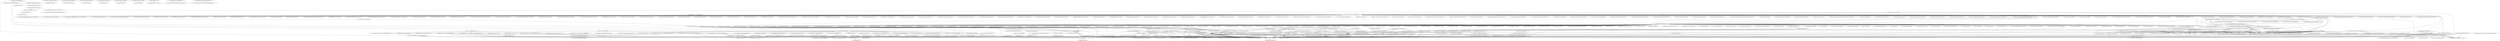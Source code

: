 digraph "new-call-graph" {
    "<testClass9: void testMethodForTestClass9()>"
    "<test.setUpChannge: void <init>()>"
    "<testClass9: void testMethodForTestClass9()>"->"<test.setUpChannge: void <init>()>";
    "<test.setUpChannge: void toAddForChangeInSetUpEqual()>"
    "<testClass9: void testMethodForTestClass9()>"->"<test.setUpChannge: void toAddForChangeInSetUpEqual()>";
    "<test.setUpChannge: void setUp()>"
    "<testClass9: void testMethodForTestClass9()>"->"<test.setUpChannge: void setUp()>";
    "<test.setUpChannge: void toAddForChangeInSetUpDifferent()>"
    "<testClass9: void testMethodForTestClass9()>"->"<test.setUpChannge: void toAddForChangeInSetUpDifferent()>";
    "<junit.framework.TestCase: void fail(java.lang.String)>"
    "<test.setUpChannge: void toAddForChangeInSetUpEqual()>"->"<junit.framework.TestCase: void fail(java.lang.String)>";
    "<java.util.ArrayList: void <clinit>()>"
    "<test.setUpChannge: void setUp()>"->"<java.util.ArrayList: void <clinit>()>";
    "<java.lang.Object: void <clinit>()>"
    "<test.setUpChannge: void setUp()>"->"<java.lang.Object: void <clinit>()>";
    "<org.junit.Assert: void assertTrue(boolean)>"
    "<test.setUpChannge: void toAddForChangeInSetUpDifferent()>"->"<org.junit.Assert: void assertTrue(boolean)>";
    "<junit.framework.Assert: void fail(java.lang.String)>"
    "<junit.framework.TestCase: void fail(java.lang.String)>"->"<junit.framework.Assert: void fail(java.lang.String)>";
    "<java.lang.Object: void <clinit>()>"->"<java.lang.Object: void <clinit>()>";
    "<java.lang.Object: void registerNatives()>"
    "<java.lang.Object: void <clinit>()>"->"<java.lang.Object: void registerNatives()>";
    "<testClass3: void testMethodForTestClass3()>"
    "<test.HierarchyTest: void <init>()>"
    "<testClass3: void testMethodForTestClass3()>"->"<test.HierarchyTest: void <init>()>";
    "<test.HierarchyTest: void testHierarchy()>"
    "<testClass3: void testMethodForTestClass3()>"->"<test.HierarchyTest: void testHierarchy()>";
    "<testClass8: void testMethodForTestClass8()>"
    "<test.ExtendedAbstractClass2: void <init>()>"
    "<testClass8: void testMethodForTestClass8()>"->"<test.ExtendedAbstractClass2: void <init>()>";
    "<test.ExtendedAbstractClass2: void abstractMethod()>"
    "<testClass8: void testMethodForTestClass8()>"->"<test.ExtendedAbstractClass2: void abstractMethod()>";
    "<test.ExtendedAbstractClass2: void concreteMethodNotOverrided()>"
    "<testClass8: void testMethodForTestClass8()>"->"<test.ExtendedAbstractClass2: void concreteMethodNotOverrided()>";
    "<test.ExtendedAbstractClass2: void concreteMethodOverrided()>"
    "<testClass8: void testMethodForTestClass8()>"->"<test.ExtendedAbstractClass2: void concreteMethodOverrided()>";
    "<test.ExtendedAbstractClass2: void concreteMethodOverridedOnlyByExtendAbstractClass2()>"
    "<testClass8: void testMethodForTestClass8()>"->"<test.ExtendedAbstractClass2: void concreteMethodOverridedOnlyByExtendAbstractClass2()>";
    "<test.ExtendedAbstractClass2: void abstractMethodThatTestDifferentMethod()>"
    "<testClass8: void testMethodForTestClass8()>"->"<test.ExtendedAbstractClass2: void abstractMethodThatTestDifferentMethod()>";
    "<test.ExtendedAbstractClass2: void concreteMethodThatTestDifferentMethod()>"
    "<testClass8: void testMethodForTestClass8()>"->"<test.ExtendedAbstractClass2: void concreteMethodThatTestDifferentMethod()>";
    "<org.junit.Assert: void fail()>"
    "<test.ExtendedAbstractClass2: void abstractMethod()>"->"<org.junit.Assert: void fail()>";
    "<test.ExtendedAbstractClass2: void concreteMethodOverrided()>"->"<java.util.ArrayList: void <clinit>()>";
    "<test.ExtendedAbstractClass2: void concreteMethodOverrided()>"->"<java.lang.Object: void <clinit>()>";
    "<test.ExtendedAbstractClass2: void concreteMethodOverridedOnlyByExtendAbstractClass2()>"->"<java.util.ArrayList: void <clinit>()>";
    "<test.ExtendedAbstractClass2: void concreteMethodOverridedOnlyByExtendAbstractClass2()>"->"<java.lang.Object: void <clinit>()>";
    "<test.ExtendedAbstractClass2: void abstractMethodThatTestDifferentMethod()>"->"<org.junit.Assert: void fail()>";
    "<testClass5: void testMethodForTestClass5()>"
    "<test.sootexampleTest: void <init>()>"
    "<testClass5: void testMethodForTestClass5()>"->"<test.sootexampleTest: void <init>()>";
    "<test.sootexampleTest: void testFinalStaticDifferentMethod()>"
    "<testClass5: void testMethodForTestClass5()>"->"<test.sootexampleTest: void testFinalStaticDifferentMethod()>";
    "<test.sootexampleTest: void setUp()>"
    "<testClass5: void testMethodForTestClass5()>"->"<test.sootexampleTest: void setUp()>";
    "<test.sootexampleTest: void realFailureTest()>"
    "<testClass5: void testMethodForTestClass5()>"->"<test.sootexampleTest: void realFailureTest()>";
    "<test.sootexampleTest: void test3()>"
    "<testClass5: void testMethodForTestClass5()>"->"<test.sootexampleTest: void test3()>";
    "<test.sootexampleTest: void testFinalDifferentMethod()>"
    "<testClass5: void testMethodForTestClass5()>"->"<test.sootexampleTest: void testFinalDifferentMethod()>";
    "<test.sootexampleTest: void testFinalEqualMethod()>"
    "<testClass5: void testMethodForTestClass5()>"->"<test.sootexampleTest: void testFinalEqualMethod()>";
    "<test.sootexampleTest: void test2()>"
    "<testClass5: void testMethodForTestClass5()>"->"<test.sootexampleTest: void test2()>";
    "<test.sootexampleTest: void testNewMethod()>"
    "<testClass5: void testMethodForTestClass5()>"->"<test.sootexampleTest: void testNewMethod()>";
    "<test.sootexampleTest: void testStaticEqualMethod()>"
    "<testClass5: void testMethodForTestClass5()>"->"<test.sootexampleTest: void testStaticEqualMethod()>";
    "<test.sootexampleTest: void testStaticDifferentMethod()>"
    "<testClass5: void testMethodForTestClass5()>"->"<test.sootexampleTest: void testStaticDifferentMethod()>";
    "<test.sootexampleTest: void testFinalStaticEqualMethod()>"
    "<testClass5: void testMethodForTestClass5()>"->"<test.sootexampleTest: void testFinalStaticEqualMethod()>";
    "<test.sootexampleTest: void testDifferenceInAPrivateMethod()>"
    "<testClass5: void testMethodForTestClass5()>"->"<test.sootexampleTest: void testDifferenceInAPrivateMethod()>";
    "<test.sootexampleTest: void testDifferentNameOfAVariable()>"
    "<testClass5: void testMethodForTestClass5()>"->"<test.sootexampleTest: void testDifferentNameOfAVariable()>";
    "<test.sootexampleTest: void equalTest()>"
    "<testClass5: void testMethodForTestClass5()>"->"<test.sootexampleTest: void equalTest()>";
    "<test.sootexampleTest: void realPassTest()>"
    "<testClass5: void testMethodForTestClass5()>"->"<test.sootexampleTest: void realPassTest()>";
    "<test.sootexampleTest: void test1()>"
    "<testClass5: void testMethodForTestClass5()>"->"<test.sootexampleTest: void test1()>";
    "<test.sootexampleTest: void test2_2()>"
    "<testClass5: void testMethodForTestClass5()>"->"<test.sootexampleTest: void test2_2()>";
    "<test.sootexampleTest: void testInit()>"
    "<testClass5: void testMethodForTestClass5()>"->"<test.sootexampleTest: void testInit()>";
    "<test.sootexampleTest: void testDifferenceInSignature()>"
    "<testClass5: void testMethodForTestClass5()>"->"<test.sootexampleTest: void testDifferenceInSignature()>";
    "<sootTest.sootexample: java.util.ArrayList differentStaticFinalMethod()>"
    "<test.sootexampleTest: void testFinalStaticDifferentMethod()>"->"<sootTest.sootexample: java.util.ArrayList differentStaticFinalMethod()>";
    "<test.sootexampleTest: void realFailureTest()>"->"<org.junit.Assert: void assertTrue(boolean)>";
    "<sootTest.sootexample: int equalStaticMethod()>"
    "<test.sootexampleTest: void testStaticEqualMethod()>"->"<sootTest.sootexample: int equalStaticMethod()>";
    "<sootTest.sootexample: int differentStaticMethod()>"
    "<test.sootexampleTest: void testStaticDifferentMethod()>"->"<sootTest.sootexample: int differentStaticMethod()>";
    "<sootTest.sootexample: java.util.ArrayList equalStaticFinalMethod()>"
    "<test.sootexampleTest: void testFinalStaticEqualMethod()>"->"<sootTest.sootexample: java.util.ArrayList equalStaticFinalMethod()>";
    "<test.sootexampleTest: void equalTest()>"->"<org.junit.Assert: void assertTrue(boolean)>";
    "<test.sootexampleTest: void realPassTest()>"->"<org.junit.Assert: void assertTrue(boolean)>";
    "<sootTest.sootexample: java.util.ArrayList differentStaticFinalMethod()>"->"<java.util.ArrayList: void <clinit>()>";
    "<sootTest.sootexample: java.util.ArrayList differentStaticFinalMethod()>"->"<java.lang.Object: void <clinit>()>";
    "<sootTest.sootexample: java.util.ArrayList equalStaticFinalMethod()>"->"<java.util.ArrayList: void <clinit>()>";
    "<sootTest.sootexample: java.util.ArrayList equalStaticFinalMethod()>"->"<java.lang.Object: void <clinit>()>";
    "<testClass2: void testMethodForTestClass2()>"
    "<test.objectTest: void <init>()>"
    "<testClass2: void testMethodForTestClass2()>"->"<test.objectTest: void <init>()>";
    "<test.objectTest: void setUp()>"
    "<testClass2: void testMethodForTestClass2()>"->"<test.objectTest: void setUp()>";
    "<test.objectTest: void testField()>"
    "<testClass2: void testMethodForTestClass2()>"->"<test.objectTest: void testField()>";
    "<sootTest.object: void <clinit>()>"
    "<test.objectTest: void setUp()>"->"<sootTest.object: void <clinit>()>";
    "<test.objectTest: void setUp()>"->"<java.lang.Object: void <clinit>()>";
    "<test.objectTest: void testField()>"->"<sootTest.object: void <clinit>()>";
    "<org.junit.Assert: void assertEquals(java.lang.Object,java.lang.Object)>"
    "<test.objectTest: void testField()>"->"<org.junit.Assert: void assertEquals(java.lang.Object,java.lang.Object)>";
    "<test.objectTest: void testField()>"->"<java.lang.Object: void <clinit>()>";
    "<sootTest.object: void <clinit>()>"->"<sootTest.object: void <clinit>()>";
    "<sootTest.object: void <clinit>()>"->"<java.lang.Object: void <clinit>()>";
    "<java.lang.String: void <clinit>()>"
    "<java.lang.String: void <clinit>()>"->"<java.lang.String: void <clinit>()>";
    "<java.lang.String: void <clinit>()>"->"<java.lang.Object: void <clinit>()>";
    "<java.lang.String: void <clinit>()>"->"<java.lang.String: void <clinit>()>";
    "<java.lang.String: void <clinit>()>"->"<java.lang.Object: void <clinit>()>";
    "<testClass1: void testMethodForTestClass1()>"
    "<test.ExtendedAbstractClass: void <init>()>"
    "<testClass1: void testMethodForTestClass1()>"->"<test.ExtendedAbstractClass: void <init>()>";
    "<test.ExtendedAbstractClass: void concreteMethodThatTestDifferentMethod()>"
    "<testClass1: void testMethodForTestClass1()>"->"<test.ExtendedAbstractClass: void concreteMethodThatTestDifferentMethod()>";
    "<test.ExtendedAbstractClass: void concreteMethodOverrided()>"
    "<testClass1: void testMethodForTestClass1()>"->"<test.ExtendedAbstractClass: void concreteMethodOverrided()>";
    "<test.ExtendedAbstractClass: void concreteMethodNotOverrided()>"
    "<testClass1: void testMethodForTestClass1()>"->"<test.ExtendedAbstractClass: void concreteMethodNotOverrided()>";
    "<test.ExtendedAbstractClass: void concreteMethodOverridedOnlyByExtendAbstractClass2()>"
    "<testClass1: void testMethodForTestClass1()>"->"<test.ExtendedAbstractClass: void concreteMethodOverridedOnlyByExtendAbstractClass2()>";
    "<test.ExtendedAbstractClass: void abstractMethodThatTestDifferentMethod()>"
    "<testClass1: void testMethodForTestClass1()>"->"<test.ExtendedAbstractClass: void abstractMethodThatTestDifferentMethod()>";
    "<test.ExtendedAbstractClass: void abstractMethod()>"
    "<testClass1: void testMethodForTestClass1()>"->"<test.ExtendedAbstractClass: void abstractMethod()>";
    "<test.ExtendedAbstractClass: void concreteMethodOverrided()>"->"<org.junit.Assert: void fail()>";
    "<test.ExtendedAbstractClass: void concreteMethodOverridedOnlyByExtendAbstractClass2()>"->"<java.util.ArrayList: void <clinit>()>";
    "<test.ExtendedAbstractClass: void concreteMethodOverridedOnlyByExtendAbstractClass2()>"->"<java.lang.Object: void <clinit>()>";
    "<test.ExtendedAbstractClass: void abstractMethodThatTestDifferentMethod()>"->"<sootTest.sootexample: java.util.ArrayList differentStaticFinalMethod()>";
    "<test.ExtendedAbstractClass: void abstractMethod()>"->"<org.junit.Assert: void assertTrue(boolean)>";
    "<java.lang.Object: void <init>()>"
    "<test.setUpChannge: void <init>()>"->"<java.lang.Object: void <init>()>";
    "<java.lang.Object: void finalize()>"
    "<java.lang.Object: void <init>()>"->"<java.lang.Object: void finalize()>";
    "<java.util.ArrayList: void <init>()>"
    "<test.setUpChannge: void setUp()>"->"<java.util.ArrayList: void <init>()>";
    "<junit.framework.AssertionFailedError: void <init>()>"
    "<junit.framework.Assert: void fail(java.lang.String)>"->"<junit.framework.AssertionFailedError: void <init>()>";
    "<junit.framework.AssertionFailedError: void <init>(java.lang.String)>"
    "<junit.framework.Assert: void fail(java.lang.String)>"->"<junit.framework.AssertionFailedError: void <init>(java.lang.String)>";
    "<junit.framework.AssertionFailedError: java.lang.String defaultString(java.lang.String)>"
    "<junit.framework.AssertionFailedError: void <init>(java.lang.String)>"->"<junit.framework.AssertionFailedError: java.lang.String defaultString(java.lang.String)>";
    "<java.lang.AssertionError: void <init>(java.lang.Object)>"
    "<java.lang.AssertionError: void <init>(java.lang.Object)>"->"<java.lang.String: void <clinit>()>";
    "<java.lang.String: java.lang.String valueOf(java.lang.Object)>"
    "<java.lang.AssertionError: void <init>(java.lang.Object)>"->"<java.lang.String: java.lang.String valueOf(java.lang.Object)>";
    "<java.lang.AssertionError: void <init>(java.lang.Object)>"->"<java.lang.Object: void <clinit>()>";
    "<test.HierarchyTest: void <init>()>"->"<java.lang.Object: void <init>()>";
    "<sootTest.FirstClass: void <init>()>"
    "<test.HierarchyTest: void testHierarchy()>"->"<sootTest.FirstClass: void <init>()>";
    "<sootTest.FirstClass: int foo()>"
    "<test.HierarchyTest: void testHierarchy()>"->"<sootTest.FirstClass: int foo()>";
    "<sootTest.ThirdClass: int foo()>"
    "<test.HierarchyTest: void testHierarchy()>"->"<sootTest.ThirdClass: int foo()>";
    "<test.AbstractTestClass: void <init>()>"
    "<test.ExtendedAbstractClass2: void <init>()>"->"<test.AbstractTestClass: void <init>()>";
    "<sootTest.sootexample: void <init>()>"
    "<test.ExtendedAbstractClass2: void concreteMethodNotOverrided()>"->"<sootTest.sootexample: void <init>()>";
    "<test.ExtendedAbstractClass: void concreteMethodNotOverrided()>"->"<sootTest.sootexample: void <init>()>";
    "<test.ExtendedAbstractClass2: void concreteMethodOverrided()>"->"<sootTest.sootexample: void <init>()>";
    "<test.ExtendedAbstractClass2: void concreteMethodOverrided()>"->"<java.util.ArrayList: void <init>()>";
    "<test.ExtendedAbstractClass2: void concreteMethodOverridedOnlyByExtendAbstractClass2()>"->"<sootTest.sootexample: void <init>()>";
    "<test.ExtendedAbstractClass2: void concreteMethodOverridedOnlyByExtendAbstractClass2()>"->"<java.util.ArrayList: void <init>()>";
    "<test.ExtendedAbstractClass2: void concreteMethodThatTestDifferentMethod()>"->"<sootTest.sootexample: void <init>()>";
    "<sootTest.sootexample: void differenceInPrivateMethod()>"
    "<test.ExtendedAbstractClass2: void concreteMethodThatTestDifferentMethod()>"->"<sootTest.sootexample: void differenceInPrivateMethod()>";
    "<test.ExtendedAbstractClass: void concreteMethodThatTestDifferentMethod()>"->"<sootTest.sootexample: void <init>()>";
    "<test.ExtendedAbstractClass: void concreteMethodThatTestDifferentMethod()>"->"<sootTest.sootexample: void differenceInPrivateMethod()>";
    "<test.sootexampleTest: void <init>()>"->"<java.lang.Object: void <init>()>";
    "<test.sootexampleTest: void setUp()>"->"<sootTest.sootexample: void <init>()>";
    "<sootTest.sootexample: java.util.ArrayList realMethodToTest()>"
    "<test.sootexampleTest: void realFailureTest()>"->"<sootTest.sootexample: java.util.ArrayList realMethodToTest()>";
    "<java.util.ArrayList: boolean contains(java.lang.Object)>"
    "<test.sootexampleTest: void realFailureTest()>"->"<java.util.ArrayList: boolean contains(java.lang.Object)>";
    "<sootTest.sootexample: java.util.ArrayList realMethodToTest()>"->"<java.util.ArrayList: void <clinit>()>";
    "<sootTest.sootexample: java.util.ArrayList realMethodToTest()>"->"<java.lang.Object: void <clinit>()>";
    "<test.sootexampleTest: void test3()>"->"<sootTest.sootexample: void <init>()>";
    "<sootTest.sootexample: java.util.ArrayList differentFinalMethod()>"
    "<test.sootexampleTest: void testFinalDifferentMethod()>"->"<sootTest.sootexample: java.util.ArrayList differentFinalMethod()>";
    "<sootTest.sootexample: java.util.ArrayList differentFinalMethod()>"->"<java.util.ArrayList: void <clinit>()>";
    "<sootTest.sootexample: java.util.ArrayList differentFinalMethod()>"->"<java.lang.Object: void <clinit>()>";
    "<sootTest.sootexample: java.util.ArrayList equalFinalMethod()>"
    "<test.sootexampleTest: void testFinalEqualMethod()>"->"<sootTest.sootexample: java.util.ArrayList equalFinalMethod()>";
    "<sootTest.sootexample: java.util.ArrayList equalFinalMethod()>"->"<java.util.ArrayList: void <clinit>()>";
    "<sootTest.sootexample: java.util.ArrayList equalFinalMethod()>"->"<java.lang.Object: void <clinit>()>";
    "<sootTest.sootexample: void c()>"
    "<test.sootexampleTest: void test2()>"->"<sootTest.sootexample: void c()>";
    "<sootTest.sootexample: void newMethod()>"
    "<test.sootexampleTest: void testNewMethod()>"->"<sootTest.sootexample: void newMethod()>";
    "<sootTest.sootexample: void newMethod()>"->"<java.util.ArrayList: void <clinit>()>";
    "<sootTest.sootexample: void newMethod()>"->"<java.lang.Object: void <clinit>()>";
    "<test.sootexampleTest: void testDifferenceInAPrivateMethod()>"->"<sootTest.sootexample: void differenceInPrivateMethod()>";
    "<sootTest.sootexample: int methodWithDifferenceInVariableName()>"
    "<test.sootexampleTest: void testDifferentNameOfAVariable()>"->"<sootTest.sootexample: int methodWithDifferenceInVariableName()>";
    "<test.sootexampleTest: void equalTest()>"->"<sootTest.sootexample: void c()>";
    "<test.sootexampleTest: void realPassTest()>"->"<sootTest.sootexample: java.util.ArrayList realMethodToTest()>";
    "<test.sootexampleTest: void realPassTest()>"->"<java.util.ArrayList: boolean contains(java.lang.Object)>";
    "<sootTest.sootexample: void d()>"
    "<test.sootexampleTest: void test1()>"->"<sootTest.sootexample: void d()>";
    "<test.sootexampleTest: void test2_2()>"->"<sootTest.sootexample: void c()>";
    "<test.sootexampleTest: void testInit()>"->"<sootTest.sootexample: void <init>()>";
    "<sootTest.sootexample: void differenceInSignature()>"
    "<test.sootexampleTest: void testDifferenceInSignature()>"->"<sootTest.sootexample: void differenceInSignature()>";
    "<sootTest.sootexample: java.util.ArrayList differentStaticFinalMethod()>"->"<java.util.ArrayList: void <init>()>";
    "<sootTest.sootexample: java.util.ArrayList equalStaticFinalMethod()>"->"<java.util.ArrayList: void <init>()>";
    "<java.util.ArrayList: boolean add(java.lang.Object)>"
    "<sootTest.sootexample: java.util.ArrayList equalStaticFinalMethod()>"->"<java.util.ArrayList: boolean add(java.lang.Object)>";
    "<test.objectTest: void <init>()>"->"<java.lang.Object: void <init>()>";
    "<sootTest.object: void <init>()>"
    "<test.objectTest: void setUp()>"->"<sootTest.object: void <init>()>";
    "<test.objectTest: void testField()>"->"<sootTest.object: void <init>()>";
    "<sootTest.object: java.lang.String getFinalField()>"
    "<test.objectTest: void testField()>"->"<sootTest.object: java.lang.String getFinalField()>";
    "<java.lang.Float: boolean equals(java.lang.Object)>"
    "<java.lang.Float: void <clinit>()>"
    "<java.lang.Float: boolean equals(java.lang.Object)>"->"<java.lang.Float: void <clinit>()>";
    "<java.lang.Float: int floatToIntBits(float)>"
    "<java.lang.Float: boolean equals(java.lang.Object)>"->"<java.lang.Float: int floatToIntBits(float)>";
    "<java.lang.Float: boolean equals(java.lang.Object)>"->"<java.lang.Float: int floatToIntBits(float)>";
    "<java.lang.Float: boolean equals(java.lang.Object)>"->"<java.lang.Object: void <clinit>()>";
    "<java.lang.Float: boolean equals(java.lang.Object)>"->"<java.lang.Float: void <clinit>()>";
    "<java.lang.Float: boolean equals(java.lang.Object)>"->"<java.lang.Object: void <clinit>()>";
    "<java.lang.Double: boolean equals(java.lang.Object)>"
    "<java.lang.Double: void <clinit>()>"
    "<java.lang.Double: boolean equals(java.lang.Object)>"->"<java.lang.Double: void <clinit>()>";
    "<java.lang.Double: long doubleToLongBits(double)>"
    "<java.lang.Double: boolean equals(java.lang.Object)>"->"<java.lang.Double: long doubleToLongBits(double)>";
    "<java.lang.Double: boolean equals(java.lang.Object)>"->"<java.lang.Double: long doubleToLongBits(double)>";
    "<java.lang.Double: boolean equals(java.lang.Object)>"->"<java.lang.Object: void <clinit>()>";
    "<java.lang.Double: boolean equals(java.lang.Object)>"->"<java.lang.Double: void <clinit>()>";
    "<java.lang.Double: boolean equals(java.lang.Object)>"->"<java.lang.Object: void <clinit>()>";
    "<java.lang.Class: void <clinit>()>"
    "<java.lang.Float: void <clinit>()>"->"<java.lang.Class: void <clinit>()>";
    "<java.lang.Class: java.lang.Class getPrimitiveClass(java.lang.String)>"
    "<java.lang.Float: void <clinit>()>"->"<java.lang.Class: java.lang.Class getPrimitiveClass(java.lang.String)>";
    "<java.lang.Float: void <clinit>()>"->"<java.lang.Object: void <clinit>()>";
    "<java.lang.Float: void <clinit>()>"->"<java.lang.Float: void <clinit>()>";
    "<java.lang.Float: void <clinit>()>"->"<java.lang.Object: void <clinit>()>";
    "<java.lang.Float: int floatToIntBits(float)>"->"<java.lang.Float: void <clinit>()>";
    "<java.lang.Float: int floatToRawIntBits(float)>"
    "<java.lang.Float: int floatToIntBits(float)>"->"<java.lang.Float: int floatToRawIntBits(float)>";
    "<java.lang.Float: int floatToIntBits(float)>"->"<java.lang.Object: void <clinit>()>";
    "<java.lang.Double: void <clinit>()>"->"<java.lang.Class: void <clinit>()>";
    "<java.lang.Double: void <clinit>()>"->"<java.lang.Class: java.lang.Class getPrimitiveClass(java.lang.String)>";
    "<java.lang.Double: void <clinit>()>"->"<java.lang.Object: void <clinit>()>";
    "<java.lang.Double: void <clinit>()>"->"<java.lang.Double: void <clinit>()>";
    "<java.lang.Double: void <clinit>()>"->"<java.lang.Object: void <clinit>()>";
    "<java.lang.Double: long doubleToLongBits(double)>"->"<java.lang.Double: void <clinit>()>";
    "<java.lang.Double: long doubleToRawLongBits(double)>"
    "<java.lang.Double: long doubleToLongBits(double)>"->"<java.lang.Double: long doubleToRawLongBits(double)>";
    "<java.lang.Double: long doubleToLongBits(double)>"->"<java.lang.Object: void <clinit>()>";
    "<java.lang.Class: void <clinit>()>"->"<java.lang.Class: void <clinit>()>";
    "<java.lang.Class: void registerNatives()>"
    "<java.lang.Class: void <clinit>()>"->"<java.lang.Class: void registerNatives()>";
    "<java.lang.Class: void <clinit>()>"->"<java.lang.Object: void <clinit>()>";
    "<java.lang.Class: void <clinit>()>"->"<java.lang.Class: void <clinit>()>";
    "<java.lang.Class: void <clinit>()>"->"<java.lang.Object: void <clinit>()>";
    "<java.lang.Class: void <clinit>()>"->"<java.lang.Class: void <clinit>()>";
    "<java.lang.Class: void <clinit>()>"->"<java.lang.Object: void <clinit>()>";
    "<java.lang.Class: void <clinit>()>"->"<java.lang.Class: void <clinit>()>";
    "<java.lang.Class: void <clinit>()>"->"<java.lang.Object: void <clinit>()>";
    "<java.lang.String$CaseInsensitiveComparator: void <init>(java.lang.String$1)>"
    "<java.lang.String: void <clinit>()>"->"<java.lang.String$CaseInsensitiveComparator: void <init>(java.lang.String$1)>";
    "<java.lang.Throwable: java.lang.String toString()>"
    "<java.lang.String: java.lang.String valueOf(java.lang.Object)>"->"<java.lang.Throwable: java.lang.String toString()>";
    "<java.lang.Object: java.lang.String toString()>"
    "<java.lang.String: java.lang.String valueOf(java.lang.Object)>"->"<java.lang.Object: java.lang.String toString()>";
    "<java.lang.Integer: java.lang.String toString()>"
    "<java.lang.String: java.lang.String valueOf(java.lang.Object)>"->"<java.lang.Integer: java.lang.String toString()>";
    "<java.util.Vector: java.lang.String toString()>"
    "<java.lang.String: java.lang.String valueOf(java.lang.Object)>"->"<java.util.Vector: java.lang.String toString()>";
    "<java.net.Proxy: java.lang.String toString()>"
    "<java.lang.String: java.lang.String valueOf(java.lang.Object)>"->"<java.net.Proxy: java.lang.String toString()>";
    "<sun.util.calendar.Era: java.lang.String toString()>"
    "<java.lang.String: java.lang.String valueOf(java.lang.Object)>"->"<sun.util.calendar.Era: java.lang.String toString()>";
    "<java.lang.Thread: java.lang.String toString()>"
    "<java.lang.String: java.lang.String valueOf(java.lang.Object)>"->"<java.lang.Thread: java.lang.String toString()>";
    "<java.time.zone.ZoneOffsetTransitionRule: java.lang.String toString()>"
    "<java.lang.String: java.lang.String valueOf(java.lang.Object)>"->"<java.time.zone.ZoneOffsetTransitionRule: java.lang.String toString()>";
    "<org.junit.internal.ArrayComparisonFailure: java.lang.String toString()>"
    "<java.lang.String: java.lang.String valueOf(java.lang.Object)>"->"<org.junit.internal.ArrayComparisonFailure: java.lang.String toString()>";
    "<java.nio.ByteOrder: java.lang.String toString()>"
    "<java.lang.String: java.lang.String valueOf(java.lang.Object)>"->"<java.nio.ByteOrder: java.lang.String toString()>";
    "<java.lang.invoke.MemberName: java.lang.String toString()>"
    "<java.lang.String: java.lang.String valueOf(java.lang.Object)>"->"<java.lang.invoke.MemberName: java.lang.String toString()>";
    "<java.lang.invoke.LambdaFormEditor$Transform: java.lang.String toString()>"
    "<java.lang.String: java.lang.String valueOf(java.lang.Object)>"->"<java.lang.invoke.LambdaFormEditor$Transform: java.lang.String toString()>";
    "<java.lang.invoke.MethodTypeForm: java.lang.String toString()>"
    "<java.lang.String: java.lang.String valueOf(java.lang.Object)>"->"<java.lang.invoke.MethodTypeForm: java.lang.String toString()>";
    "<java.time.format.Parsed: java.lang.String toString()>"
    "<java.lang.String: java.lang.String valueOf(java.lang.Object)>"->"<java.time.format.Parsed: java.lang.String toString()>";
    "<java.io.ByteArrayOutputStream: java.lang.String toString()>"
    "<java.lang.String: java.lang.String valueOf(java.lang.Object)>"->"<java.io.ByteArrayOutputStream: java.lang.String toString()>";
    "<java.time.LocalDateTime: java.lang.String toString()>"
    "<java.lang.String: java.lang.String valueOf(java.lang.Object)>"->"<java.time.LocalDateTime: java.lang.String toString()>";
    "<java.lang.reflect.Constructor: java.lang.String toString()>"
    "<java.lang.String: java.lang.String valueOf(java.lang.Object)>"->"<java.lang.reflect.Constructor: java.lang.String toString()>";
    "<java.util.AbstractMap: java.lang.String toString()>"
    "<java.lang.String: java.lang.String valueOf(java.lang.Object)>"->"<java.util.AbstractMap: java.lang.String toString()>";
    "<java.util.OptionalLong: java.lang.String toString()>"
    "<java.lang.String: java.lang.String valueOf(java.lang.Object)>"->"<java.util.OptionalLong: java.lang.String toString()>";
    "<java.text.AttributedCharacterIterator$Attribute: java.lang.String toString()>"
    "<java.lang.String: java.lang.String valueOf(java.lang.Object)>"->"<java.text.AttributedCharacterIterator$Attribute: java.lang.String toString()>";
    "<java.time.zone.ZoneRules: java.lang.String toString()>"
    "<java.lang.String: java.lang.String valueOf(java.lang.Object)>"->"<java.time.zone.ZoneRules: java.lang.String toString()>";
    "<java.lang.StringBuffer: java.lang.String toString()>"
    "<java.lang.String: java.lang.String valueOf(java.lang.Object)>"->"<java.lang.StringBuffer: java.lang.String toString()>";
    "<java.security.PrivilegedActionException: java.lang.String toString()>"
    "<java.lang.String: java.lang.String valueOf(java.lang.Object)>"->"<java.security.PrivilegedActionException: java.lang.String toString()>";
    "<java.lang.Enum: java.lang.String toString()>"
    "<java.lang.String: java.lang.String valueOf(java.lang.Object)>"->"<java.lang.Enum: java.lang.String toString()>";
    "<java.io.ObjectOutputStream$DebugTraceInfoStack: java.lang.String toString()>"
    "<java.lang.String: java.lang.String valueOf(java.lang.Object)>"->"<java.io.ObjectOutputStream$DebugTraceInfoStack: java.lang.String toString()>";
    "<java.lang.invoke.LambdaForm$NamedFunction: java.lang.String toString()>"
    "<java.lang.String: java.lang.String valueOf(java.lang.Object)>"->"<java.lang.invoke.LambdaForm$NamedFunction: java.lang.String toString()>";
    "<java.security.Provider$Service: java.lang.String toString()>"
    "<java.lang.String: java.lang.String valueOf(java.lang.Object)>"->"<java.security.Provider$Service: java.lang.String toString()>";
    "<java.util.concurrent.ConcurrentHashMap$CollectionView: java.lang.String toString()>"
    "<java.lang.String: java.lang.String valueOf(java.lang.Object)>"->"<java.util.concurrent.ConcurrentHashMap$CollectionView: java.lang.String toString()>";
    "<sun.util.locale.Extension: java.lang.String toString()>"
    "<java.lang.String: java.lang.String valueOf(java.lang.Object)>"->"<sun.util.locale.Extension: java.lang.String toString()>";
    "<java.util.concurrent.atomic.AtomicInteger: java.lang.String toString()>"
    "<java.lang.String: java.lang.String valueOf(java.lang.Object)>"->"<java.util.concurrent.atomic.AtomicInteger: java.lang.String toString()>";
    "<sun.util.calendar.CalendarDate: java.lang.String toString()>"
    "<java.lang.String: java.lang.String valueOf(java.lang.Object)>"->"<sun.util.calendar.CalendarDate: java.lang.String toString()>";
    "<java.security.Permission: java.lang.String toString()>"
    "<java.lang.String: java.lang.String valueOf(java.lang.Object)>"->"<java.security.Permission: java.lang.String toString()>";
    "<java.lang.reflect.Method: java.lang.String toString()>"
    "<java.lang.String: java.lang.String valueOf(java.lang.Object)>"->"<java.lang.reflect.Method: java.lang.String toString()>";
    "<java.time.format.DateTimeParseContext: java.lang.String toString()>"
    "<java.lang.String: java.lang.String valueOf(java.lang.Object)>"->"<java.time.format.DateTimeParseContext: java.lang.String toString()>";
    "<java.time.LocalDate: java.lang.String toString()>"
    "<java.lang.String: java.lang.String valueOf(java.lang.Object)>"->"<java.time.LocalDate: java.lang.String toString()>";
    "<java.util.OptionalDouble: java.lang.String toString()>"
    "<java.lang.String: java.lang.String valueOf(java.lang.Object)>"->"<java.util.OptionalDouble: java.lang.String toString()>";
    "<java.nio.charset.CodingErrorAction: java.lang.String toString()>"
    "<java.lang.String: java.lang.String valueOf(java.lang.Object)>"->"<java.nio.charset.CodingErrorAction: java.lang.String toString()>";
    "<java.lang.Boolean: java.lang.String toString()>"
    "<java.lang.String: java.lang.String valueOf(java.lang.Object)>"->"<java.lang.Boolean: java.lang.String toString()>";
    "<java.time.Period: java.lang.String toString()>"
    "<java.lang.String: java.lang.String valueOf(java.lang.Object)>"->"<java.time.Period: java.lang.String toString()>";
    "<java.lang.invoke.BoundMethodHandle$SpeciesData: java.lang.String toString()>"
    "<java.lang.String: java.lang.String valueOf(java.lang.Object)>"->"<java.lang.invoke.BoundMethodHandle$SpeciesData: java.lang.String toString()>";
    "<java.lang.Package: java.lang.String toString()>"
    "<java.lang.String: java.lang.String valueOf(java.lang.Object)>"->"<java.lang.Package: java.lang.String toString()>";
    "<java.lang.invoke.LambdaForm$Name: java.lang.String toString()>"
    "<java.lang.String: java.lang.String valueOf(java.lang.Object)>"->"<java.lang.invoke.LambdaForm$Name: java.lang.String toString()>";
    "<java.time.format.DateTimePrintContext: java.lang.String toString()>"
    "<java.lang.String: java.lang.String valueOf(java.lang.Object)>"->"<java.time.format.DateTimePrintContext: java.lang.String toString()>";
    "<java.time.format.DateTimeFormatter: java.lang.String toString()>"
    "<java.lang.String: java.lang.String valueOf(java.lang.Object)>"->"<java.time.format.DateTimeFormatter: java.lang.String toString()>";
    "<java.util.StringJoiner: java.lang.String toString()>"
    "<java.lang.String: java.lang.String valueOf(java.lang.Object)>"->"<java.util.StringJoiner: java.lang.String toString()>";
    "<java.util.IntSummaryStatistics: java.lang.String toString()>"
    "<java.lang.String: java.lang.String valueOf(java.lang.Object)>"->"<java.util.IntSummaryStatistics: java.lang.String toString()>";
    "<java.lang.Class: java.lang.String toString()>"
    "<java.lang.String: java.lang.String valueOf(java.lang.Object)>"->"<java.lang.Class: java.lang.String toString()>";
    "<java.lang.Float: java.lang.String toString()>"
    "<java.lang.String: java.lang.String valueOf(java.lang.Object)>"->"<java.lang.Float: java.lang.String toString()>";
    "<java.lang.invoke.LambdaForm: java.lang.String toString()>"
    "<java.lang.String: java.lang.String valueOf(java.lang.Object)>"->"<java.lang.invoke.LambdaForm: java.lang.String toString()>";
    "<java.util.concurrent.ConcurrentHashMap$Node: java.lang.String toString()>"
    "<java.lang.String: java.lang.String valueOf(java.lang.Object)>"->"<java.util.concurrent.ConcurrentHashMap$Node: java.lang.String toString()>";
    "<java.nio.file.attribute.FileTime: java.lang.String toString()>"
    "<java.lang.String: java.lang.String valueOf(java.lang.Object)>"->"<java.nio.file.attribute.FileTime: java.lang.String toString()>";
    "<java.nio.channels.FileChannel$MapMode: java.lang.String toString()>"
    "<java.lang.String: java.lang.String valueOf(java.lang.Object)>"->"<java.nio.channels.FileChannel$MapMode: java.lang.String toString()>";
    "<java.math.BigDecimal: java.lang.String toString()>"
    "<java.lang.String: java.lang.String valueOf(java.lang.Object)>"->"<java.math.BigDecimal: java.lang.String toString()>";
    "<java.lang.Character: java.lang.String toString()>"
    "<java.lang.String: java.lang.String valueOf(java.lang.Object)>"->"<java.lang.Character: java.lang.String toString()>";
    "<java.lang.invoke.MethodHandles$Lookup: java.lang.String toString()>"
    "<java.lang.String: java.lang.String valueOf(java.lang.Object)>"->"<java.lang.invoke.MethodHandles$Lookup: java.lang.String toString()>";
    "<java.time.zone.ZoneOffsetTransition: java.lang.String toString()>"
    "<java.lang.String: java.lang.String valueOf(java.lang.Object)>"->"<java.time.zone.ZoneOffsetTransition: java.lang.String toString()>";
    "<java.util.HashMap$Node: java.lang.String toString()>"
    "<java.lang.String: java.lang.String valueOf(java.lang.Object)>"->"<java.util.HashMap$Node: java.lang.String toString()>";
    "<java.util.AbstractCollection: java.lang.String toString()>"
    "<java.lang.String: java.lang.String valueOf(java.lang.Object)>"->"<java.util.AbstractCollection: java.lang.String toString()>";
    "<java.lang.reflect.Parameter: java.lang.String toString()>"
    "<java.lang.String: java.lang.String valueOf(java.lang.Object)>"->"<java.lang.reflect.Parameter: java.lang.String toString()>";
    "<java.util.jar.Attributes$Name: java.lang.String toString()>"
    "<java.lang.String: java.lang.String valueOf(java.lang.Object)>"->"<java.util.jar.Attributes$Name: java.lang.String toString()>";
    "<java.lang.String: java.lang.String toString()>"
    "<java.lang.String: java.lang.String valueOf(java.lang.Object)>"->"<java.lang.String: java.lang.String toString()>";
    "<java.util.Hashtable: java.lang.String toString()>"
    "<java.lang.String: java.lang.String valueOf(java.lang.Object)>"->"<java.util.Hashtable: java.lang.String toString()>";
    "<java.io.StringWriter: java.lang.String toString()>"
    "<java.lang.String: java.lang.String valueOf(java.lang.Object)>"->"<java.io.StringWriter: java.lang.String toString()>";
    "<java.util.Formatter: java.lang.String toString()>"
    "<java.lang.String: java.lang.String valueOf(java.lang.Object)>"->"<java.util.Formatter: java.lang.String toString()>";
    "<java.time.LocalTime: java.lang.String toString()>"
    "<java.lang.String: java.lang.String valueOf(java.lang.Object)>"->"<java.time.LocalTime: java.lang.String toString()>";
    "<java.time.OffsetTime: java.lang.String toString()>"
    "<java.lang.String: java.lang.String valueOf(java.lang.Object)>"->"<java.time.OffsetTime: java.lang.String toString()>";
    "<jdk.internal.org.objectweb.asm.TypePath: java.lang.String toString()>"
    "<java.lang.String: java.lang.String valueOf(java.lang.Object)>"->"<jdk.internal.org.objectweb.asm.TypePath: java.lang.String toString()>";
    "<sun.reflect.'annotation'.AnnotationType: java.lang.String toString()>"
    "<java.lang.String: java.lang.String valueOf(java.lang.Object)>"->"<sun.reflect.'annotation'.AnnotationType: java.lang.String toString()>";
    "<sun.util.locale.LocaleExtensions: java.lang.String toString()>"
    "<java.lang.String: java.lang.String valueOf(java.lang.Object)>"->"<sun.util.locale.LocaleExtensions: java.lang.String toString()>";
    "<java.util.regex.Pattern: java.lang.String toString()>"
    "<java.lang.String: java.lang.String valueOf(java.lang.Object)>"->"<java.util.regex.Pattern: java.lang.String toString()>";
    "<java.text.ParsePosition: java.lang.String toString()>"
    "<java.lang.String: java.lang.String valueOf(java.lang.Object)>"->"<java.text.ParsePosition: java.lang.String toString()>";
    "<java.io.ObjectStreamClass: java.lang.String toString()>"
    "<java.lang.String: java.lang.String valueOf(java.lang.Object)>"->"<java.io.ObjectStreamClass: java.lang.String toString()>";
    "<java.lang.Character$Subset: java.lang.String toString()>"
    "<java.lang.String: java.lang.String valueOf(java.lang.Object)>"->"<java.lang.Character$Subset: java.lang.String toString()>";
    "<java.security.CodeSigner: java.lang.String toString()>"
    "<java.lang.String: java.lang.String valueOf(java.lang.Object)>"->"<java.security.CodeSigner: java.lang.String toString()>";
    "<java.util.LongSummaryStatistics: java.lang.String toString()>"
    "<java.lang.String: java.lang.String valueOf(java.lang.Object)>"->"<java.util.LongSummaryStatistics: java.lang.String toString()>";
    "<java.security.PermissionCollection: java.lang.String toString()>"
    "<java.lang.String: java.lang.String valueOf(java.lang.Object)>"->"<java.security.PermissionCollection: java.lang.String toString()>";
    "<sun.util.locale.BaseLocale: java.lang.String toString()>"
    "<java.lang.String: java.lang.String valueOf(java.lang.Object)>"->"<sun.util.locale.BaseLocale: java.lang.String toString()>";
    "<java.lang.invoke.MethodType: java.lang.String toString()>"
    "<java.lang.String: java.lang.String valueOf(java.lang.Object)>"->"<java.lang.invoke.MethodType: java.lang.String toString()>";
    "<java.security.Timestamp: java.lang.String toString()>"
    "<java.lang.String: java.lang.String valueOf(java.lang.Object)>"->"<java.security.Timestamp: java.lang.String toString()>";
    "<java.time.ZonedDateTime: java.lang.String toString()>"
    "<java.lang.String: java.lang.String valueOf(java.lang.Object)>"->"<java.time.ZonedDateTime: java.lang.String toString()>";
    "<java.lang.ThreadGroup: java.lang.String toString()>"
    "<java.lang.String: java.lang.String valueOf(java.lang.Object)>"->"<java.lang.ThreadGroup: java.lang.String toString()>";
    "<java.time.temporal.ValueRange: java.lang.String toString()>"
    "<java.lang.String: java.lang.String valueOf(java.lang.Object)>"->"<java.time.temporal.ValueRange: java.lang.String toString()>";
    "<java.lang.Long: java.lang.String toString()>"
    "<java.lang.String: java.lang.String valueOf(java.lang.Object)>"->"<java.lang.Long: java.lang.String toString()>";
    "<java.time.Duration: java.lang.String toString()>"
    "<java.lang.String: java.lang.String valueOf(java.lang.Object)>"->"<java.time.Duration: java.lang.String toString()>";
    "<java.math.BigInteger: java.lang.String toString()>"
    "<java.lang.String: java.lang.String valueOf(java.lang.Object)>"->"<java.math.BigInteger: java.lang.String toString()>";
    "<java.time.ZoneOffset: java.lang.String toString()>"
    "<java.lang.String: java.lang.String valueOf(java.lang.Object)>"->"<java.time.ZoneOffset: java.lang.String toString()>";
    "<java.io.ObjectStreamField: java.lang.String toString()>"
    "<java.lang.String: java.lang.String valueOf(java.lang.Object)>"->"<java.io.ObjectStreamField: java.lang.String toString()>";
    "<java.math.MathContext: java.lang.String toString()>"
    "<java.lang.String: java.lang.String valueOf(java.lang.Object)>"->"<java.math.MathContext: java.lang.String toString()>";
    "<java.net.NetworkInterface: java.lang.String toString()>"
    "<java.lang.String: java.lang.String valueOf(java.lang.Object)>"->"<java.net.NetworkInterface: java.lang.String toString()>";
    "<java.util.WeakHashMap$Entry: java.lang.String toString()>"
    "<java.lang.String: java.lang.String valueOf(java.lang.Object)>"->"<java.util.WeakHashMap$Entry: java.lang.String toString()>";
    "<java.lang.StringBuilder: java.lang.String toString()>"
    "<java.lang.String: java.lang.String valueOf(java.lang.Object)>"->"<java.lang.StringBuilder: java.lang.String toString()>";
    "<java.util.Hashtable$Entry: java.lang.String toString()>"
    "<java.lang.String: java.lang.String valueOf(java.lang.Object)>"->"<java.util.Hashtable$Entry: java.lang.String toString()>";
    "<java.lang.StackTraceElement: java.lang.String toString()>"
    "<java.lang.String: java.lang.String valueOf(java.lang.Object)>"->"<java.lang.StackTraceElement: java.lang.String toString()>";
    "<java.lang.reflect.Field: java.lang.String toString()>"
    "<java.lang.String: java.lang.String valueOf(java.lang.Object)>"->"<java.lang.reflect.Field: java.lang.String toString()>";
    "<java.net.InetAddress: java.lang.String toString()>"
    "<java.lang.String: java.lang.String valueOf(java.lang.Object)>"->"<java.net.InetAddress: java.lang.String toString()>";
    "<java.util.concurrent.atomic.AtomicLong: java.lang.String toString()>"
    "<java.lang.String: java.lang.String valueOf(java.lang.Object)>"->"<java.util.concurrent.atomic.AtomicLong: java.lang.String toString()>";
    "<java.security.ProtectionDomain: java.lang.String toString()>"
    "<java.lang.String: java.lang.String valueOf(java.lang.Object)>"->"<java.security.ProtectionDomain: java.lang.String toString()>";
    "<sun.net.www.MessageHeader: java.lang.String toString()>"
    "<java.lang.String: java.lang.String valueOf(java.lang.Object)>"->"<sun.net.www.MessageHeader: java.lang.String toString()>";
    "<java.util.Date: java.lang.String toString()>"
    "<java.lang.String: java.lang.String valueOf(java.lang.Object)>"->"<java.util.Date: java.lang.String toString()>";
    "<java.time.chrono.AbstractChronology: java.lang.String toString()>"
    "<java.lang.String: java.lang.String valueOf(java.lang.Object)>"->"<java.time.chrono.AbstractChronology: java.lang.String toString()>";
    "<java.util.Locale: java.lang.String toString()>"
    "<java.lang.String: java.lang.String valueOf(java.lang.Object)>"->"<java.util.Locale: java.lang.String toString()>";
    "<java.lang.Short: java.lang.String toString()>"
    "<java.lang.String: java.lang.String valueOf(java.lang.Object)>"->"<java.lang.Short: java.lang.String toString()>";
    "<java.util.zip.ZipEntry: java.lang.String toString()>"
    "<java.lang.String: java.lang.String valueOf(java.lang.Object)>"->"<java.util.zip.ZipEntry: java.lang.String toString()>";
    "<java.util.concurrent.ConcurrentHashMap: java.lang.String toString()>"
    "<java.lang.String: java.lang.String valueOf(java.lang.Object)>"->"<java.util.concurrent.ConcurrentHashMap: java.lang.String toString()>";
    "<junit.framework.TestFailure: java.lang.String toString()>"
    "<java.lang.String: java.lang.String valueOf(java.lang.Object)>"->"<junit.framework.TestFailure: java.lang.String toString()>";
    "<jdk.internal.org.objectweb.asm.Type: java.lang.String toString()>"
    "<java.lang.String: java.lang.String valueOf(java.lang.Object)>"->"<jdk.internal.org.objectweb.asm.Type: java.lang.String toString()>";
    "<java.time.Instant: java.lang.String toString()>"
    "<java.lang.String: java.lang.String valueOf(java.lang.Object)>"->"<java.time.Instant: java.lang.String toString()>";
    "<org.hamcrest.Description$NullDescription: java.lang.String toString()>"
    "<java.lang.String: java.lang.String valueOf(java.lang.Object)>"->"<org.hamcrest.Description$NullDescription: java.lang.String toString()>";
    "<java.math.MutableBigInteger: java.lang.String toString()>"
    "<java.lang.String: java.lang.String valueOf(java.lang.Object)>"->"<java.math.MutableBigInteger: java.lang.String toString()>";
    "<sun.reflect.'annotation'.TypeAnnotation: java.lang.String toString()>"
    "<java.lang.String: java.lang.String valueOf(java.lang.Object)>"->"<sun.reflect.'annotation'.TypeAnnotation: java.lang.String toString()>";
    "<java.util.OptionalInt: java.lang.String toString()>"
    "<java.lang.String: java.lang.String valueOf(java.lang.Object)>"->"<java.util.OptionalInt: java.lang.String toString()>";
    "<java.lang.invoke.MethodHandle: java.lang.String toString()>"
    "<java.lang.String: java.lang.String valueOf(java.lang.Object)>"->"<java.lang.invoke.MethodHandle: java.lang.String toString()>";
    "<javax.security.auth.Subject: java.lang.String toString()>"
    "<java.lang.String: java.lang.String valueOf(java.lang.Object)>"->"<javax.security.auth.Subject: java.lang.String toString()>";
    "<org.hamcrest.StringDescription: java.lang.String toString()>"
    "<java.lang.String: java.lang.String valueOf(java.lang.Object)>"->"<org.hamcrest.StringDescription: java.lang.String toString()>";
    "<jdk.internal.org.objectweb.asm.Handle: java.lang.String toString()>"
    "<java.lang.String: java.lang.String valueOf(java.lang.Object)>"->"<jdk.internal.org.objectweb.asm.Handle: java.lang.String toString()>";
    "<java.util.DoubleSummaryStatistics: java.lang.String toString()>"
    "<java.lang.String: java.lang.String valueOf(java.lang.Object)>"->"<java.util.DoubleSummaryStatistics: java.lang.String toString()>";
    "<java.util.regex.Matcher: java.lang.String toString()>"
    "<java.lang.String: java.lang.String valueOf(java.lang.Object)>"->"<java.util.regex.Matcher: java.lang.String toString()>";
    "<java.text.FieldPosition: java.lang.String toString()>"
    "<java.lang.String: java.lang.String valueOf(java.lang.Object)>"->"<java.text.FieldPosition: java.lang.String toString()>";
    "<java.net.InterfaceAddress: java.lang.String toString()>"
    "<java.lang.String: java.lang.String valueOf(java.lang.Object)>"->"<java.net.InterfaceAddress: java.lang.String toString()>";
    "<sun.reflect.'annotation'.TypeAnnotation$TypeAnnotationTargetInfo: java.lang.String toString()>"
    "<java.lang.String: java.lang.String valueOf(java.lang.Object)>"->"<sun.reflect.'annotation'.TypeAnnotation$TypeAnnotationTargetInfo: java.lang.String toString()>";
    "<java.lang.Double: java.lang.String toString()>"
    "<java.lang.String: java.lang.String valueOf(java.lang.Object)>"->"<java.lang.Double: java.lang.String toString()>";
    "<java.io.File: java.lang.String toString()>"
    "<java.lang.String: java.lang.String valueOf(java.lang.Object)>"->"<java.io.File: java.lang.String toString()>";
    "<java.time.format.DecimalStyle: java.lang.String toString()>"
    "<java.lang.String: java.lang.String valueOf(java.lang.Object)>"->"<java.time.format.DecimalStyle: java.lang.String toString()>";
    "<java.security.CodeSource: java.lang.String toString()>"
    "<java.lang.String: java.lang.String valueOf(java.lang.Object)>"->"<java.security.CodeSource: java.lang.String toString()>";
    "<java.net.URL: java.lang.String toString()>"
    "<java.lang.String: java.lang.String valueOf(java.lang.Object)>"->"<java.net.URL: java.lang.String toString()>";
    "<java.time.format.DateTimeFormatterBuilder$CompositePrinterParser: java.lang.String toString()>"
    "<java.lang.String: java.lang.String valueOf(java.lang.Object)>"->"<java.time.format.DateTimeFormatterBuilder$CompositePrinterParser: java.lang.String toString()>";
    "<java.net.URI: java.lang.String toString()>"
    "<java.lang.String: java.lang.String valueOf(java.lang.Object)>"->"<java.net.URI: java.lang.String toString()>";
    "<java.lang.Byte: java.lang.String toString()>"
    "<java.lang.String: java.lang.String valueOf(java.lang.Object)>"->"<java.lang.Byte: java.lang.String toString()>";
    "<java.time.OffsetDateTime: java.lang.String toString()>"
    "<java.lang.String: java.lang.String valueOf(java.lang.Object)>"->"<java.time.OffsetDateTime: java.lang.String toString()>";
    "<java.util.Optional: java.lang.String toString()>"
    "<java.lang.String: java.lang.String valueOf(java.lang.Object)>"->"<java.util.Optional: java.lang.String toString()>";
    "<java.time.temporal.ChronoField: java.lang.String toString()>"
    "<java.lang.String: java.lang.String valueOf(java.lang.Object)>"->"<java.time.temporal.ChronoField: java.lang.String toString()>";
    "<java.nio.charset.CoderResult: java.lang.String toString()>"
    "<java.lang.String: java.lang.String valueOf(java.lang.Object)>"->"<java.nio.charset.CoderResult: java.lang.String toString()>";
    "<java.lang.invoke.Invokers: java.lang.String toString()>"
    "<java.lang.String: java.lang.String valueOf(java.lang.Object)>"->"<java.lang.invoke.Invokers: java.lang.String toString()>";
    "<java.lang.invoke.SerializedLambda: java.lang.String toString()>"
    "<java.lang.String: java.lang.String valueOf(java.lang.Object)>"->"<java.lang.invoke.SerializedLambda: java.lang.String toString()>";
    "<jdk.internal.org.objectweb.asm.Label: java.lang.String toString()>"
    "<java.lang.String: java.lang.String valueOf(java.lang.Object)>"->"<jdk.internal.org.objectweb.asm.Label: java.lang.String toString()>";
    "<java.lang.Integer: void <clinit>()>"
    "<java.lang.Object: java.lang.String toString()>"->"<java.lang.Integer: void <clinit>()>";
    "<java.lang.Integer: java.lang.String toHexString(int)>"
    "<java.lang.Object: java.lang.String toString()>"->"<java.lang.Integer: java.lang.String toHexString(int)>";
    "<java.lang.Object: java.lang.String toString()>"->"<java.lang.Object: void <clinit>()>";
    "<java.lang.Integer: java.lang.String toString()>"->"<java.lang.Integer: void <clinit>()>";
    "<java.lang.Integer: java.lang.String toString(int)>"
    "<java.lang.Integer: java.lang.String toString()>"->"<java.lang.Integer: java.lang.String toString(int)>";
    "<java.lang.Integer: java.lang.String toString()>"->"<java.lang.Object: void <clinit>()>";
    "<java.util.Arrays: void <clinit>()>"
    "<java.lang.StringBuffer: java.lang.String toString()>"->"<java.util.Arrays: void <clinit>()>";
    "<java.util.Arrays: char[] copyOfRange(char[],int,int)>"
    "<java.lang.StringBuffer: java.lang.String toString()>"->"<java.util.Arrays: char[] copyOfRange(char[],int,int)>";
    "<java.lang.StringBuffer: java.lang.String toString()>"->"<java.lang.Object: void <clinit>()>";
    "<java.lang.StringBuffer: java.lang.String toString()>"->"<java.lang.String: void <clinit>()>";
    "<java.lang.StringBuffer: java.lang.String toString()>"->"<java.lang.Object: void <clinit>()>";
    "<java.lang.Float: java.lang.String toString()>"->"<java.lang.Float: void <clinit>()>";
    "<java.lang.Float: java.lang.String toString(float)>"
    "<java.lang.Float: java.lang.String toString()>"->"<java.lang.Float: java.lang.String toString(float)>";
    "<java.lang.Float: java.lang.String toString()>"->"<java.lang.Object: void <clinit>()>";
    "<java.lang.Character: java.lang.String toString()>"->"<java.lang.String: void <clinit>()>";
    "<java.lang.String: java.lang.String valueOf(char[])>"
    "<java.lang.Character: java.lang.String toString()>"->"<java.lang.String: java.lang.String valueOf(char[])>";
    "<java.lang.Character: java.lang.String toString()>"->"<java.lang.Object: void <clinit>()>";
    "<java.lang.Long: void <clinit>()>"
    "<java.lang.Long: java.lang.String toString()>"->"<java.lang.Long: void <clinit>()>";
    "<java.lang.Long: java.lang.String toString(long)>"
    "<java.lang.Long: java.lang.String toString()>"->"<java.lang.Long: java.lang.String toString(long)>";
    "<java.lang.Long: java.lang.String toString()>"->"<java.lang.Object: void <clinit>()>";
    "<java.lang.Short: java.lang.String toString()>"->"<java.lang.Integer: void <clinit>()>";
    "<java.lang.Short: java.lang.String toString()>"->"<java.lang.Integer: java.lang.String toString(int)>";
    "<java.lang.Short: java.lang.String toString()>"->"<java.lang.Object: void <clinit>()>";
    "<java.lang.Double: java.lang.String toString()>"->"<java.lang.Double: void <clinit>()>";
    "<java.lang.Double: java.lang.String toString(double)>"
    "<java.lang.Double: java.lang.String toString()>"->"<java.lang.Double: java.lang.String toString(double)>";
    "<java.lang.Double: java.lang.String toString()>"->"<java.lang.Object: void <clinit>()>";
    "<java.lang.Byte: java.lang.String toString()>"->"<java.lang.Integer: void <clinit>()>";
    "<java.lang.Byte: java.lang.String toString()>"->"<java.lang.Integer: java.lang.String toString(int)>";
    "<java.lang.Byte: java.lang.String toString()>"->"<java.lang.Object: void <clinit>()>";
    "<java.lang.Integer: void <clinit>()>"->"<java.lang.Class: void <clinit>()>";
    "<java.lang.Integer: void <clinit>()>"->"<java.lang.Class: java.lang.Class getPrimitiveClass(java.lang.String)>";
    "<java.lang.Integer: void <clinit>()>"->"<java.lang.Object: void <clinit>()>";
    "<java.lang.Integer: void <clinit>()>"->"<java.lang.Integer: void <clinit>()>";
    "<java.lang.Integer: void <clinit>()>"->"<java.lang.Object: void <clinit>()>";
    "<java.lang.Integer: void <clinit>()>"->"<java.lang.Integer: void <clinit>()>";
    "<java.lang.Integer: void <clinit>()>"->"<java.lang.Object: void <clinit>()>";
    "<java.lang.Integer: void <clinit>()>"->"<java.lang.Integer: void <clinit>()>";
    "<java.lang.Integer: void <clinit>()>"->"<java.lang.Object: void <clinit>()>";
    "<java.lang.Integer: void <clinit>()>"->"<java.lang.Integer: void <clinit>()>";
    "<java.lang.Integer: void <clinit>()>"->"<java.lang.Object: void <clinit>()>";
    "<java.lang.Integer: void <clinit>()>"->"<java.lang.Integer: void <clinit>()>";
    "<java.lang.Integer: void <clinit>()>"->"<java.lang.Object: void <clinit>()>";
    "<java.lang.Integer: java.lang.String toHexString(int)>"->"<java.lang.Integer: void <clinit>()>";
    "<java.lang.Integer: java.lang.String toUnsignedString0(int,int)>"
    "<java.lang.Integer: java.lang.String toHexString(int)>"->"<java.lang.Integer: java.lang.String toUnsignedString0(int,int)>";
    "<java.lang.Integer: java.lang.String toHexString(int)>"->"<java.lang.Object: void <clinit>()>";
    "<java.lang.Integer: java.lang.String toString(int)>"->"<java.lang.Integer: void <clinit>()>";
    "<java.lang.Integer: void getChars(int,int,char[])>"
    "<java.lang.Integer: java.lang.String toString(int)>"->"<java.lang.Integer: void getChars(int,int,char[])>";
    "<java.lang.Integer: int stringSize(int)>"
    "<java.lang.Integer: java.lang.String toString(int)>"->"<java.lang.Integer: int stringSize(int)>";
    "<java.lang.Integer: java.lang.String toString(int)>"->"<java.lang.Integer: int stringSize(int)>";
    "<java.lang.Integer: java.lang.String toString(int)>"->"<java.lang.Object: void <clinit>()>";
    "<java.lang.Integer: java.lang.String toString(int)>"->"<java.lang.String: void <clinit>()>";
    "<java.lang.Integer: java.lang.String toString(int)>"->"<java.lang.Object: void <clinit>()>";
    "<java.lang.Integer: java.lang.String toString(int)>"->"<java.lang.Integer: void <clinit>()>";
    "<java.lang.Integer: java.lang.String toString(int)>"->"<java.lang.Object: void <clinit>()>";
    "<java.lang.Integer: java.lang.String toString(int)>"->"<java.lang.Integer: void <clinit>()>";
    "<java.lang.Integer: java.lang.String toString(int)>"->"<java.lang.Object: void <clinit>()>";
    "<sun.misc.FloatingDecimal: void <clinit>()>"
    "<java.lang.Float: java.lang.String toString(float)>"->"<sun.misc.FloatingDecimal: void <clinit>()>";
    "<sun.misc.FloatingDecimal: java.lang.String toJavaFormatString(float)>"
    "<java.lang.Float: java.lang.String toString(float)>"->"<sun.misc.FloatingDecimal: java.lang.String toJavaFormatString(float)>";
    "<java.lang.Float: java.lang.String toString(float)>"->"<java.lang.Object: void <clinit>()>";
    "<java.lang.String: java.lang.String valueOf(char[])>"->"<java.lang.String: void <clinit>()>";
    "<java.lang.String: java.lang.String valueOf(char[])>"->"<java.lang.Object: void <clinit>()>";
    "<java.lang.Long: void <clinit>()>"->"<java.lang.Class: void <clinit>()>";
    "<java.lang.Long: void <clinit>()>"->"<java.lang.Class: java.lang.Class getPrimitiveClass(java.lang.String)>";
    "<java.lang.Long: void <clinit>()>"->"<java.lang.Object: void <clinit>()>";
    "<java.lang.Long: void <clinit>()>"->"<java.lang.Long: void <clinit>()>";
    "<java.lang.Long: void <clinit>()>"->"<java.lang.Object: void <clinit>()>";
    "<java.lang.Long: java.lang.String toString(long)>"->"<java.lang.Long: void <clinit>()>";
    "<java.lang.Long: void getChars(long,int,char[])>"
    "<java.lang.Long: java.lang.String toString(long)>"->"<java.lang.Long: void getChars(long,int,char[])>";
    "<java.lang.Long: int stringSize(long)>"
    "<java.lang.Long: java.lang.String toString(long)>"->"<java.lang.Long: int stringSize(long)>";
    "<java.lang.Long: java.lang.String toString(long)>"->"<java.lang.Long: int stringSize(long)>";
    "<java.lang.Long: java.lang.String toString(long)>"->"<java.lang.Object: void <clinit>()>";
    "<java.lang.Long: java.lang.String toString(long)>"->"<java.lang.String: void <clinit>()>";
    "<java.lang.Long: java.lang.String toString(long)>"->"<java.lang.Object: void <clinit>()>";
    "<java.lang.Long: java.lang.String toString(long)>"->"<java.lang.Long: void <clinit>()>";
    "<java.lang.Long: java.lang.String toString(long)>"->"<java.lang.Object: void <clinit>()>";
    "<java.lang.Long: java.lang.String toString(long)>"->"<java.lang.Long: void <clinit>()>";
    "<java.lang.Long: java.lang.String toString(long)>"->"<java.lang.Object: void <clinit>()>";
    "<java.lang.Double: java.lang.String toString(double)>"->"<sun.misc.FloatingDecimal: void <clinit>()>";
    "<sun.misc.FloatingDecimal: java.lang.String toJavaFormatString(double)>"
    "<java.lang.Double: java.lang.String toString(double)>"->"<sun.misc.FloatingDecimal: java.lang.String toJavaFormatString(double)>";
    "<java.lang.Double: java.lang.String toString(double)>"->"<java.lang.Object: void <clinit>()>";
    "<java.lang.Integer: java.lang.String toUnsignedString0(int,int)>"->"<java.lang.Integer: void <clinit>()>";
    "<java.lang.Integer: int formatUnsignedInt(int,int,char[],int,int)>"
    "<java.lang.Integer: java.lang.String toUnsignedString0(int,int)>"->"<java.lang.Integer: int formatUnsignedInt(int,int,char[],int,int)>";
    "<java.lang.Math: int max(int,int)>"
    "<java.lang.Integer: java.lang.String toUnsignedString0(int,int)>"->"<java.lang.Math: int max(int,int)>";
    "<java.lang.Integer: int numberOfLeadingZeros(int)>"
    "<java.lang.Integer: java.lang.String toUnsignedString0(int,int)>"->"<java.lang.Integer: int numberOfLeadingZeros(int)>";
    "<java.lang.Integer: java.lang.String toUnsignedString0(int,int)>"->"<java.lang.Object: void <clinit>()>";
    "<java.lang.Integer: java.lang.String toUnsignedString0(int,int)>"->"<java.lang.String: void <clinit>()>";
    "<java.lang.Integer: java.lang.String toUnsignedString0(int,int)>"->"<java.lang.Object: void <clinit>()>";
    "<java.lang.Integer: java.lang.String toUnsignedString0(int,int)>"->"<java.lang.Integer: void <clinit>()>";
    "<java.lang.Integer: java.lang.String toUnsignedString0(int,int)>"->"<java.lang.Object: void <clinit>()>";
    "<java.lang.Math: void <clinit>()>"
    "<java.lang.Integer: java.lang.String toUnsignedString0(int,int)>"->"<java.lang.Math: void <clinit>()>";
    "<java.lang.Integer: java.lang.String toUnsignedString0(int,int)>"->"<java.lang.Object: void <clinit>()>";
    "<java.lang.Integer: void getChars(int,int,char[])>"->"<java.lang.Integer: void <clinit>()>";
    "<java.lang.Integer: void getChars(int,int,char[])>"->"<java.lang.Object: void <clinit>()>";
    "<java.lang.Integer: void getChars(int,int,char[])>"->"<java.lang.Integer: void <clinit>()>";
    "<java.lang.Integer: void getChars(int,int,char[])>"->"<java.lang.Object: void <clinit>()>";
    "<java.lang.Integer: void getChars(int,int,char[])>"->"<java.lang.Integer: void <clinit>()>";
    "<java.lang.Integer: void getChars(int,int,char[])>"->"<java.lang.Object: void <clinit>()>";
    "<java.lang.Integer: int stringSize(int)>"->"<java.lang.Integer: void <clinit>()>";
    "<java.lang.Integer: int stringSize(int)>"->"<java.lang.Object: void <clinit>()>";
    "<java.lang.Long: void getChars(long,int,char[])>"->"<java.lang.Integer: void <clinit>()>";
    "<java.lang.Long: void getChars(long,int,char[])>"->"<java.lang.Object: void <clinit>()>";
    "<java.lang.Long: void getChars(long,int,char[])>"->"<java.lang.Integer: void <clinit>()>";
    "<java.lang.Long: void getChars(long,int,char[])>"->"<java.lang.Object: void <clinit>()>";
    "<java.lang.Long: void getChars(long,int,char[])>"->"<java.lang.Integer: void <clinit>()>";
    "<java.lang.Long: void getChars(long,int,char[])>"->"<java.lang.Object: void <clinit>()>";
    "<java.lang.Long: void getChars(long,int,char[])>"->"<java.lang.Integer: void <clinit>()>";
    "<java.lang.Long: void getChars(long,int,char[])>"->"<java.lang.Object: void <clinit>()>";
    "<java.lang.Long: void getChars(long,int,char[])>"->"<java.lang.Integer: void <clinit>()>";
    "<java.lang.Long: void getChars(long,int,char[])>"->"<java.lang.Object: void <clinit>()>";
    "<java.lang.Integer: int formatUnsignedInt(int,int,char[],int,int)>"->"<java.lang.Integer: void <clinit>()>";
    "<java.lang.Integer: int formatUnsignedInt(int,int,char[],int,int)>"->"<java.lang.Object: void <clinit>()>";
    "<test.ExtendedAbstractClass: void <init>()>"->"<test.AbstractTestClass: void <init>()>";
    "<test.ExtendedAbstractClass: void concreteMethodOverridedOnlyByExtendAbstractClass2()>"->"<sootTest.sootexample: void <init>()>";
    "<test.ExtendedAbstractClass: void concreteMethodOverridedOnlyByExtendAbstractClass2()>"->"<java.util.ArrayList: void <init>()>";
    "<java.lang.AssertionError: void <init>()>"
    "<junit.framework.AssertionFailedError: void <init>()>"->"<java.lang.AssertionError: void <init>()>";
    "<junit.framework.AssertionFailedError: void <init>(java.lang.String)>"->"<java.lang.AssertionError: void <init>(java.lang.Object)>";
    "<java.lang.Error: void <init>()>"
    "<java.lang.AssertionError: void <init>()>"->"<java.lang.Error: void <init>()>";
    "<java.lang.AssertionError: void <init>(java.lang.String)>"
    "<java.lang.AssertionError: void <init>(java.lang.Object)>"->"<java.lang.AssertionError: void <init>(java.lang.String)>";
    "<java.lang.Throwable: java.lang.Throwable initCause(java.lang.Throwable)>"
    "<java.lang.AssertionError: void <init>(java.lang.Object)>"->"<java.lang.Throwable: java.lang.Throwable initCause(java.lang.Throwable)>";
    "<java.util.Objects: java.lang.String toString(java.lang.Object,java.lang.String)>"
    "<java.lang.Throwable: java.lang.Throwable initCause(java.lang.Throwable)>"->"<java.util.Objects: java.lang.String toString(java.lang.Object,java.lang.String)>";
    "<sootTest.FirstClass: void <init>()>"->"<java.lang.Object: void <init>()>";
    "<test.AbstractTestClass: void <init>()>"->"<java.lang.Object: void <init>()>";
    "<sootTest.sootexample: void <init>()>"->"<java.lang.Object: void <init>()>";
    "<sootTest.sootexample: void privateMethodWithChange()>"
    "<sootTest.sootexample: void differenceInPrivateMethod()>"->"<sootTest.sootexample: void privateMethodWithChange()>";
    "<sootTest.sootexample: java.util.ArrayList realMethodToTest()>"->"<java.util.ArrayList: void <init>()>";
    "<sootTest.sootexample: java.util.ArrayList realMethodToTest()>"->"<java.util.ArrayList: boolean add(java.lang.Object)>";
    "<sootTest.sootexample: java.util.ArrayList realMethodToTest()>"->"<java.util.ArrayList: boolean add(java.lang.Object)>";
    "<sootTest.sootexample: java.util.ArrayList realMethodToTest()>"->"<java.util.ArrayList: boolean add(java.lang.Object)>";
    "<sootTest.sootexample: java.util.ArrayList differentFinalMethod()>"->"<java.util.ArrayList: void <init>()>";
    "<sootTest.sootexample: java.util.ArrayList differentFinalMethod()>"->"<java.util.ArrayList: boolean add(java.lang.Object)>";
    "<sootTest.sootexample: java.util.ArrayList equalFinalMethod()>"->"<java.util.ArrayList: void <init>()>";
    "<sootTest.sootexample: java.util.ArrayList equalFinalMethod()>"->"<java.util.ArrayList: boolean add(java.lang.Object)>";
    "<sootTest.sootexample: void c()>"->"<sootTest.sootexample: void d()>";
    "<sootTest.sootexample: void b()>"
    "<sootTest.sootexample: void c()>"->"<sootTest.sootexample: void b()>";
    "<sootTest.sootexample: void newMethod()>"->"<java.util.ArrayList: void <init>()>";
    "<sootTest.sootexample: void methodWithDifferentSignature()>"
    "<sootTest.sootexample: void differenceInSignature()>"->"<sootTest.sootexample: void methodWithDifferentSignature()>";
    "<sootTest.object: void <init>()>"->"<java.lang.Object: void <init>()>";
    "<java.lang.Character: boolean equals(java.lang.Object)>"
    "<java.lang.Character: char charValue()>"
    "<java.lang.Character: boolean equals(java.lang.Object)>"->"<java.lang.Character: char charValue()>";
    "<java.lang.Boolean: boolean equals(java.lang.Object)>"
    "<java.lang.Boolean: boolean booleanValue()>"
    "<java.lang.Boolean: boolean equals(java.lang.Object)>"->"<java.lang.Boolean: boolean booleanValue()>";
    "<java.lang.Short: boolean equals(java.lang.Object)>"
    "<java.lang.Short: short shortValue()>"
    "<java.lang.Short: boolean equals(java.lang.Object)>"->"<java.lang.Short: short shortValue()>";
    "<java.lang.Byte: boolean equals(java.lang.Object)>"
    "<java.lang.Byte: byte byteValue()>"
    "<java.lang.Byte: boolean equals(java.lang.Object)>"->"<java.lang.Byte: byte byteValue()>";
    "<java.lang.Long: boolean equals(java.lang.Object)>"
    "<java.lang.Long: long longValue()>"
    "<java.lang.Long: boolean equals(java.lang.Object)>"->"<java.lang.Long: long longValue()>";
    "<java.lang.Integer: boolean equals(java.lang.Object)>"
    "<java.lang.Integer: int intValue()>"
    "<java.lang.Integer: boolean equals(java.lang.Object)>"->"<java.lang.Integer: int intValue()>";
    "<java.lang.Class: java.lang.String getName()>"
    "<java.lang.Class: java.lang.String getName0()>"
    "<java.lang.Class: java.lang.String getName()>"->"<java.lang.Class: java.lang.String getName0()>";
    "<java.lang.Object: java.lang.Class getClass()>"
    "<java.lang.Throwable: java.lang.String toString()>"->"<java.lang.Object: java.lang.Class getClass()>";
    "<java.lang.Throwable: java.lang.String getLocalizedMessage()>"
    "<java.lang.Throwable: java.lang.String toString()>"->"<java.lang.Throwable: java.lang.String getLocalizedMessage()>";
    "<java.lang.Throwable: java.lang.String toString()>"->"<java.lang.Class: java.lang.String getName()>";
    "<java.lang.StringBuilder: void <init>()>"
    "<java.lang.Throwable: java.lang.String toString()>"->"<java.lang.StringBuilder: void <init>()>";
    "<java.lang.StringBuilder: java.lang.StringBuilder append(java.lang.String)>"
    "<java.lang.Throwable: java.lang.String toString()>"->"<java.lang.StringBuilder: java.lang.StringBuilder append(java.lang.String)>";
    "<java.lang.Throwable: java.lang.String toString()>"->"<java.lang.StringBuilder: java.lang.StringBuilder append(java.lang.String)>";
    "<java.lang.Throwable: java.lang.String toString()>"->"<java.lang.StringBuilder: java.lang.StringBuilder append(java.lang.String)>";
    "<java.lang.Throwable: java.lang.String toString()>"->"<java.lang.StringBuilder: java.lang.String toString()>";
    "<java.lang.Object: java.lang.String toString()>"->"<java.lang.StringBuilder: void <init>()>";
    "<java.lang.Object: java.lang.String toString()>"->"<java.lang.StringBuilder: java.lang.StringBuilder append(java.lang.String)>";
    "<java.lang.Object: java.lang.String toString()>"->"<java.lang.Object: java.lang.Class getClass()>";
    "<java.lang.Object: int hashCode()>"
    "<java.lang.Object: java.lang.String toString()>"->"<java.lang.Object: int hashCode()>";
    "<java.lang.Integer: int hashCode()>"
    "<java.lang.Object: java.lang.String toString()>"->"<java.lang.Integer: int hashCode()>";
    "<java.util.Vector: int hashCode()>"
    "<java.lang.Object: java.lang.String toString()>"->"<java.util.Vector: int hashCode()>";
    "<java.net.Proxy: int hashCode()>"
    "<java.lang.Object: java.lang.String toString()>"->"<java.net.Proxy: int hashCode()>";
    "<sun.util.calendar.Era: int hashCode()>"
    "<java.lang.Object: java.lang.String toString()>"->"<sun.util.calendar.Era: int hashCode()>";
    "<java.time.zone.ZoneOffsetTransitionRule: int hashCode()>"
    "<java.lang.Object: java.lang.String toString()>"->"<java.time.zone.ZoneOffsetTransitionRule: int hashCode()>";
    "<java.lang.invoke.MemberName: int hashCode()>"
    "<java.lang.Object: java.lang.String toString()>"->"<java.lang.invoke.MemberName: int hashCode()>";
    "<java.lang.invoke.LambdaFormEditor$Transform: int hashCode()>"
    "<java.lang.Object: java.lang.String toString()>"->"<java.lang.invoke.LambdaFormEditor$Transform: int hashCode()>";
    "<java.time.LocalDateTime: int hashCode()>"
    "<java.lang.Object: java.lang.String toString()>"->"<java.time.LocalDateTime: int hashCode()>";
    "<java.lang.reflect.Constructor: int hashCode()>"
    "<java.lang.Object: java.lang.String toString()>"->"<java.lang.reflect.Constructor: int hashCode()>";
    "<java.util.AbstractMap: int hashCode()>"
    "<java.lang.Object: java.lang.String toString()>"->"<java.util.AbstractMap: int hashCode()>";
    "<java.util.OptionalLong: int hashCode()>"
    "<java.lang.Object: java.lang.String toString()>"->"<java.util.OptionalLong: int hashCode()>";
    "<java.text.AttributedCharacterIterator$Attribute: int hashCode()>"
    "<java.lang.Object: java.lang.String toString()>"->"<java.text.AttributedCharacterIterator$Attribute: int hashCode()>";
    "<java.time.zone.ZoneRules: int hashCode()>"
    "<java.lang.Object: java.lang.String toString()>"->"<java.time.zone.ZoneRules: int hashCode()>";
    "<java.lang.Enum: int hashCode()>"
    "<java.lang.Object: java.lang.String toString()>"->"<java.lang.Enum: int hashCode()>";
    "<java.lang.invoke.LambdaForm$NamedFunction: int hashCode()>"
    "<java.lang.Object: java.lang.String toString()>"->"<java.lang.invoke.LambdaForm$NamedFunction: int hashCode()>";
    "<java.util.concurrent.ConcurrentHashMap$KeySetView: int hashCode()>"
    "<java.lang.Object: java.lang.String toString()>"->"<java.util.concurrent.ConcurrentHashMap$KeySetView: int hashCode()>";
    "<sun.util.calendar.CalendarDate: int hashCode()>"
    "<java.lang.Object: java.lang.String toString()>"->"<sun.util.calendar.CalendarDate: int hashCode()>";
    "<java.net.SocketPermission: int hashCode()>"
    "<java.lang.Object: java.lang.String toString()>"->"<java.net.SocketPermission: int hashCode()>";
    "<java.lang.reflect.Method: int hashCode()>"
    "<java.lang.Object: java.lang.String toString()>"->"<java.lang.reflect.Method: int hashCode()>";
    "<java.util.jar.Attributes: int hashCode()>"
    "<java.lang.Object: java.lang.String toString()>"->"<java.util.jar.Attributes: int hashCode()>";
    "<java.time.LocalDate: int hashCode()>"
    "<java.lang.Object: java.lang.String toString()>"->"<java.time.LocalDate: int hashCode()>";
    "<java.util.OptionalDouble: int hashCode()>"
    "<java.lang.Object: java.lang.String toString()>"->"<java.util.OptionalDouble: int hashCode()>";
    "<java.security.AllPermission: int hashCode()>"
    "<java.lang.Object: java.lang.String toString()>"->"<java.security.AllPermission: int hashCode()>";
    "<java.text.MessageFormat: int hashCode()>"
    "<java.lang.Object: java.lang.String toString()>"->"<java.text.MessageFormat: int hashCode()>";
    "<java.security.BasicPermission: int hashCode()>"
    "<java.lang.Object: java.lang.String toString()>"->"<java.security.BasicPermission: int hashCode()>";
    "<java.lang.Boolean: int hashCode()>"
    "<java.lang.Object: java.lang.String toString()>"->"<java.lang.Boolean: int hashCode()>";
    "<java.time.Period: int hashCode()>"
    "<java.lang.Object: java.lang.String toString()>"->"<java.time.Period: int hashCode()>";
    "<java.lang.Package: int hashCode()>"
    "<java.lang.Object: java.lang.String toString()>"->"<java.lang.Package: int hashCode()>";
    "<java.lang.Thread$WeakClassKey: int hashCode()>"
    "<java.lang.Object: java.lang.String toString()>"->"<java.lang.Thread$WeakClassKey: int hashCode()>";
    "<java.lang.invoke.LambdaForm$Name: int hashCode()>"
    "<java.lang.Object: java.lang.String toString()>"->"<java.lang.invoke.LambdaForm$Name: int hashCode()>";
    "<java.security.AccessControlContext: int hashCode()>"
    "<java.lang.Object: java.lang.String toString()>"->"<java.security.AccessControlContext: int hashCode()>";
    "<java.lang.Float: int hashCode()>"
    "<java.lang.Object: java.lang.String toString()>"->"<java.lang.Float: int hashCode()>";
    "<java.lang.invoke.LambdaForm: int hashCode()>"
    "<java.lang.Object: java.lang.String toString()>"->"<java.lang.invoke.LambdaForm: int hashCode()>";
    "<java.util.concurrent.ConcurrentHashMap$Node: int hashCode()>"
    "<java.lang.Object: java.lang.String toString()>"->"<java.util.concurrent.ConcurrentHashMap$Node: int hashCode()>";
    "<java.nio.file.attribute.FileTime: int hashCode()>"
    "<java.lang.Object: java.lang.String toString()>"->"<java.nio.file.attribute.FileTime: int hashCode()>";
    "<java.math.BigDecimal: int hashCode()>"
    "<java.lang.Object: java.lang.String toString()>"->"<java.math.BigDecimal: int hashCode()>";
    "<java.lang.Character: int hashCode()>"
    "<java.lang.Object: java.lang.String toString()>"->"<java.lang.Character: int hashCode()>";
    "<java.time.zone.ZoneOffsetTransition: int hashCode()>"
    "<java.lang.Object: java.lang.String toString()>"->"<java.time.zone.ZoneOffsetTransition: int hashCode()>";
    "<java.util.HashMap$Node: int hashCode()>"
    "<java.lang.Object: java.lang.String toString()>"->"<java.util.HashMap$Node: int hashCode()>";
    "<java.util.AbstractList: int hashCode()>"
    "<java.lang.Object: java.lang.String toString()>"->"<java.util.AbstractList: int hashCode()>";
    "<java.lang.reflect.Parameter: int hashCode()>"
    "<java.lang.Object: java.lang.String toString()>"->"<java.lang.reflect.Parameter: int hashCode()>";
    "<java.util.jar.Attributes$Name: int hashCode()>"
    "<java.lang.Object: java.lang.String toString()>"->"<java.util.jar.Attributes$Name: int hashCode()>";
    "<java.lang.String: int hashCode()>"
    "<java.lang.Object: java.lang.String toString()>"->"<java.lang.String: int hashCode()>";
    "<java.util.Hashtable: int hashCode()>"
    "<java.lang.Object: java.lang.String toString()>"->"<java.util.Hashtable: int hashCode()>";
    "<java.time.LocalTime: int hashCode()>"
    "<java.lang.Object: java.lang.String toString()>"->"<java.time.LocalTime: int hashCode()>";
    "<java.time.OffsetTime: int hashCode()>"
    "<java.lang.Object: java.lang.String toString()>"->"<java.time.OffsetTime: int hashCode()>";
    "<sun.util.locale.LocaleExtensions: int hashCode()>"
    "<java.lang.Object: java.lang.String toString()>"->"<sun.util.locale.LocaleExtensions: int hashCode()>";
    "<java.text.ParsePosition: int hashCode()>"
    "<java.lang.Object: java.lang.String toString()>"->"<java.text.ParsePosition: int hashCode()>";
    "<java.lang.Character$Subset: int hashCode()>"
    "<java.lang.Object: java.lang.String toString()>"->"<java.lang.Character$Subset: int hashCode()>";
    "<java.security.CodeSigner: int hashCode()>"
    "<java.lang.Object: java.lang.String toString()>"->"<java.security.CodeSigner: int hashCode()>";
    "<sun.util.locale.BaseLocale: int hashCode()>"
    "<java.lang.Object: java.lang.String toString()>"->"<sun.util.locale.BaseLocale: int hashCode()>";
    "<java.lang.invoke.MethodType: int hashCode()>"
    "<java.lang.Object: java.lang.String toString()>"->"<java.lang.invoke.MethodType: int hashCode()>";
    "<java.security.Timestamp: int hashCode()>"
    "<java.lang.Object: java.lang.String toString()>"->"<java.security.Timestamp: int hashCode()>";
    "<java.util.jar.Manifest: int hashCode()>"
    "<java.lang.Object: java.lang.String toString()>"->"<java.util.jar.Manifest: int hashCode()>";
    "<java.time.ZonedDateTime: int hashCode()>"
    "<java.lang.Object: java.lang.String toString()>"->"<java.time.ZonedDateTime: int hashCode()>";
    "<java.time.temporal.ValueRange: int hashCode()>"
    "<java.lang.Object: java.lang.String toString()>"->"<java.time.temporal.ValueRange: int hashCode()>";
    "<java.lang.Long: int hashCode()>"
    "<java.lang.Object: java.lang.String toString()>"->"<java.lang.Long: int hashCode()>";
    "<java.time.Duration: int hashCode()>"
    "<java.lang.Object: java.lang.String toString()>"->"<java.time.Duration: int hashCode()>";
    "<java.math.BigInteger: int hashCode()>"
    "<java.lang.Object: java.lang.String toString()>"->"<java.math.BigInteger: int hashCode()>";
    "<java.time.ZoneOffset: int hashCode()>"
    "<java.lang.Object: java.lang.String toString()>"->"<java.time.ZoneOffset: int hashCode()>";
    "<java.math.MathContext: int hashCode()>"
    "<java.lang.Object: java.lang.String toString()>"->"<java.math.MathContext: int hashCode()>";
    "<java.net.NetworkInterface: int hashCode()>"
    "<java.lang.Object: java.lang.String toString()>"->"<java.net.NetworkInterface: int hashCode()>";
    "<java.util.WeakHashMap$Entry: int hashCode()>"
    "<java.lang.Object: java.lang.String toString()>"->"<java.util.WeakHashMap$Entry: int hashCode()>";
    "<java.util.Hashtable$Entry: int hashCode()>"
    "<java.lang.Object: java.lang.String toString()>"->"<java.util.Hashtable$Entry: int hashCode()>";
    "<java.lang.StackTraceElement: int hashCode()>"
    "<java.lang.Object: java.lang.String toString()>"->"<java.lang.StackTraceElement: int hashCode()>";
    "<java.lang.reflect.Field: int hashCode()>"
    "<java.lang.Object: java.lang.String toString()>"->"<java.lang.reflect.Field: int hashCode()>";
    "<java.net.Inet4Address: int hashCode()>"
    "<java.lang.Object: java.lang.String toString()>"->"<java.net.Inet4Address: int hashCode()>";
    "<java.util.concurrent.ConcurrentHashMap$EntrySetView: int hashCode()>"
    "<java.lang.Object: java.lang.String toString()>"->"<java.util.concurrent.ConcurrentHashMap$EntrySetView: int hashCode()>";
    "<java.util.Locale$LocaleKey: int hashCode()>"
    "<java.lang.Object: java.lang.String toString()>"->"<java.util.Locale$LocaleKey: int hashCode()>";
    "<java.util.Date: int hashCode()>"
    "<java.lang.Object: java.lang.String toString()>"->"<java.util.Date: int hashCode()>";
    "<java.time.chrono.AbstractChronology: int hashCode()>"
    "<java.lang.Object: java.lang.String toString()>"->"<java.time.chrono.AbstractChronology: int hashCode()>";
    "<java.util.Locale: int hashCode()>"
    "<java.lang.Object: java.lang.String toString()>"->"<java.util.Locale: int hashCode()>";
    "<java.lang.Short: int hashCode()>"
    "<java.lang.Object: java.lang.String toString()>"->"<java.lang.Short: int hashCode()>";
    "<java.util.zip.ZipEntry: int hashCode()>"
    "<java.lang.Object: java.lang.String toString()>"->"<java.util.zip.ZipEntry: int hashCode()>";
    "<java.util.concurrent.ConcurrentHashMap: int hashCode()>"
    "<java.lang.Object: java.lang.String toString()>"->"<java.util.concurrent.ConcurrentHashMap: int hashCode()>";
    "<jdk.internal.org.objectweb.asm.Type: int hashCode()>"
    "<java.lang.Object: java.lang.String toString()>"->"<jdk.internal.org.objectweb.asm.Type: int hashCode()>";
    "<java.time.Instant: int hashCode()>"
    "<java.lang.Object: java.lang.String toString()>"->"<java.time.Instant: int hashCode()>";
    "<java.util.OptionalInt: int hashCode()>"
    "<java.lang.Object: java.lang.String toString()>"->"<java.util.OptionalInt: int hashCode()>";
    "<java.util.AbstractSet: int hashCode()>"
    "<java.lang.Object: java.lang.String toString()>"->"<java.util.AbstractSet: int hashCode()>";
    "<javax.security.auth.Subject: int hashCode()>"
    "<java.lang.Object: java.lang.String toString()>"->"<javax.security.auth.Subject: int hashCode()>";
    "<jdk.internal.org.objectweb.asm.Handle: int hashCode()>"
    "<java.lang.Object: java.lang.String toString()>"->"<jdk.internal.org.objectweb.asm.Handle: int hashCode()>";
    "<java.net.InetAddress: int hashCode()>"
    "<java.lang.Object: java.lang.String toString()>"->"<java.net.InetAddress: int hashCode()>";
    "<java.text.FieldPosition: int hashCode()>"
    "<java.lang.Object: java.lang.String toString()>"->"<java.text.FieldPosition: int hashCode()>";
    "<java.net.InterfaceAddress: int hashCode()>"
    "<java.lang.Object: java.lang.String toString()>"->"<java.net.InterfaceAddress: int hashCode()>";
    "<java.lang.Double: int hashCode()>"
    "<java.lang.Object: java.lang.String toString()>"->"<java.lang.Double: int hashCode()>";
    "<java.io.File: int hashCode()>"
    "<java.lang.Object: java.lang.String toString()>"->"<java.io.File: int hashCode()>";
    "<java.time.format.DecimalStyle: int hashCode()>"
    "<java.lang.Object: java.lang.String toString()>"->"<java.time.format.DecimalStyle: int hashCode()>";
    "<java.security.CodeSource: int hashCode()>"
    "<java.lang.Object: java.lang.String toString()>"->"<java.security.CodeSource: int hashCode()>";
    "<java.net.URL: int hashCode()>"
    "<java.lang.Object: java.lang.String toString()>"->"<java.net.URL: int hashCode()>";
    "<sun.util.locale.BaseLocale$Key: int hashCode()>"
    "<java.lang.Object: java.lang.String toString()>"->"<sun.util.locale.BaseLocale$Key: int hashCode()>";
    "<java.net.URI: int hashCode()>"
    "<java.lang.Object: java.lang.String toString()>"->"<java.net.URI: int hashCode()>";
    "<java.lang.Byte: int hashCode()>"
    "<java.lang.Object: java.lang.String toString()>"->"<java.lang.Byte: int hashCode()>";
    "<java.util.IdentityHashMap: int hashCode()>"
    "<java.lang.Object: java.lang.String toString()>"->"<java.util.IdentityHashMap: int hashCode()>";
    "<java.time.OffsetDateTime: int hashCode()>"
    "<java.lang.Object: java.lang.String toString()>"->"<java.time.OffsetDateTime: int hashCode()>";
    "<java.util.Optional: int hashCode()>"
    "<java.lang.Object: java.lang.String toString()>"->"<java.util.Optional: int hashCode()>";
    "<java.security.Provider$ServiceKey: int hashCode()>"
    "<java.lang.Object: java.lang.String toString()>"->"<java.security.Provider$ServiceKey: int hashCode()>";
    "<java.lang.Object: java.lang.String toString()>"->"<java.lang.Class: java.lang.String getName()>";
    "<java.lang.Object: java.lang.String toString()>"->"<java.lang.StringBuilder: java.lang.StringBuilder append(java.lang.String)>";
    "<java.lang.Object: java.lang.String toString()>"->"<java.lang.StringBuilder: java.lang.StringBuilder append(java.lang.String)>";
    "<java.lang.Object: java.lang.String toString()>"->"<java.lang.StringBuilder: java.lang.String toString()>";
    "<java.lang.Integer: int hashCode()>"->"<java.lang.Integer: void <clinit>()>";
    "<java.lang.Integer: int hashCode(int)>"
    "<java.lang.Integer: int hashCode()>"->"<java.lang.Integer: int hashCode(int)>";
    "<java.lang.Integer: int hashCode()>"->"<java.lang.Object: void <clinit>()>";
    "<java.lang.Boolean: void <clinit>()>"
    "<java.lang.Boolean: int hashCode()>"->"<java.lang.Boolean: void <clinit>()>";
    "<java.lang.Boolean: int hashCode(boolean)>"
    "<java.lang.Boolean: int hashCode()>"->"<java.lang.Boolean: int hashCode(boolean)>";
    "<java.lang.Boolean: int hashCode()>"->"<java.lang.Object: void <clinit>()>";
    "<java.lang.Float: int hashCode()>"->"<java.lang.Float: void <clinit>()>";
    "<java.lang.Float: int hashCode(float)>"
    "<java.lang.Float: int hashCode()>"->"<java.lang.Float: int hashCode(float)>";
    "<java.lang.Float: int hashCode()>"->"<java.lang.Object: void <clinit>()>";
    "<java.lang.Character: void <clinit>()>"
    "<java.lang.Character: int hashCode()>"->"<java.lang.Character: void <clinit>()>";
    "<java.lang.Character: int hashCode(char)>"
    "<java.lang.Character: int hashCode()>"->"<java.lang.Character: int hashCode(char)>";
    "<java.lang.Character: int hashCode()>"->"<java.lang.Object: void <clinit>()>";
    "<java.lang.Long: int hashCode()>"->"<java.lang.Long: void <clinit>()>";
    "<java.lang.Long: int hashCode(long)>"
    "<java.lang.Long: int hashCode()>"->"<java.lang.Long: int hashCode(long)>";
    "<java.lang.Long: int hashCode()>"->"<java.lang.Object: void <clinit>()>";
    "<java.lang.Short: void <clinit>()>"
    "<java.lang.Short: int hashCode()>"->"<java.lang.Short: void <clinit>()>";
    "<java.lang.Short: int hashCode(short)>"
    "<java.lang.Short: int hashCode()>"->"<java.lang.Short: int hashCode(short)>";
    "<java.lang.Short: int hashCode()>"->"<java.lang.Object: void <clinit>()>";
    "<java.lang.Double: int hashCode()>"->"<java.lang.Double: void <clinit>()>";
    "<java.lang.Double: int hashCode(double)>"
    "<java.lang.Double: int hashCode()>"->"<java.lang.Double: int hashCode(double)>";
    "<java.lang.Double: int hashCode()>"->"<java.lang.Object: void <clinit>()>";
    "<java.lang.Byte: void <clinit>()>"
    "<java.lang.Byte: int hashCode()>"->"<java.lang.Byte: void <clinit>()>";
    "<java.lang.Byte: int hashCode(byte)>"
    "<java.lang.Byte: int hashCode()>"->"<java.lang.Byte: int hashCode(byte)>";
    "<java.lang.Byte: int hashCode()>"->"<java.lang.Object: void <clinit>()>";
    "<java.lang.Boolean: void <clinit>()>"->"<java.lang.Boolean: void <clinit>()>";
    "<java.lang.Boolean: void <clinit>()>"->"<java.lang.Class: java.lang.Class getPrimitiveClass(java.lang.String)>";
    "<java.lang.Boolean: void <clinit>()>"->"<java.lang.Object: void <clinit>()>";
    "<java.lang.Boolean: void <clinit>()>"->"<java.lang.Boolean: void <clinit>()>";
    "<java.lang.Boolean: void <clinit>()>"->"<java.lang.Object: void <clinit>()>";
    "<java.lang.Boolean: void <clinit>()>"->"<java.lang.Class: void <clinit>()>";
    "<java.lang.Boolean: void <clinit>()>"->"<java.lang.Object: void <clinit>()>";
    "<java.lang.Boolean: void <clinit>()>"->"<java.lang.Boolean: void <clinit>()>";
    "<java.lang.Boolean: void <clinit>()>"->"<java.lang.Object: void <clinit>()>";
    "<java.lang.Boolean: void <clinit>()>"->"<java.lang.Boolean: void <clinit>()>";
    "<java.lang.Boolean: void <clinit>()>"->"<java.lang.Object: void <clinit>()>";
    "<java.lang.Boolean: void <clinit>()>"->"<java.lang.Boolean: void <clinit>()>";
    "<java.lang.Boolean: void <clinit>()>"->"<java.lang.Object: void <clinit>()>";
    "<java.lang.Float: int hashCode(float)>"->"<java.lang.Float: void <clinit>()>";
    "<java.lang.Float: int hashCode(float)>"->"<java.lang.Float: int floatToIntBits(float)>";
    "<java.lang.Float: int hashCode(float)>"->"<java.lang.Object: void <clinit>()>";
    "<java.lang.Character: void <clinit>()>"->"<java.lang.Character: void <clinit>()>";
    "<java.lang.Character: void <clinit>()>"->"<java.lang.Class: java.lang.Class getPrimitiveClass(java.lang.String)>";
    "<java.lang.Character: void <clinit>()>"->"<java.lang.Object: void <clinit>()>";
    "<java.lang.Character: void <clinit>()>"->"<java.lang.Character: void <clinit>()>";
    "<java.lang.Character: void <clinit>()>"->"<java.lang.Object: void <clinit>()>";
    "<java.lang.Character: void <clinit>()>"->"<java.lang.Class: void <clinit>()>";
    "<java.lang.Character: void <clinit>()>"->"<java.lang.Object: void <clinit>()>";
    "<java.lang.Short: void <clinit>()>"->"<java.lang.Class: void <clinit>()>";
    "<java.lang.Short: void <clinit>()>"->"<java.lang.Class: java.lang.Class getPrimitiveClass(java.lang.String)>";
    "<java.lang.Short: void <clinit>()>"->"<java.lang.Object: void <clinit>()>";
    "<java.lang.Short: void <clinit>()>"->"<java.lang.Short: void <clinit>()>";
    "<java.lang.Short: void <clinit>()>"->"<java.lang.Object: void <clinit>()>";
    "<java.lang.Double: int hashCode(double)>"->"<java.lang.Double: void <clinit>()>";
    "<java.lang.Double: int hashCode(double)>"->"<java.lang.Double: long doubleToLongBits(double)>";
    "<java.lang.Double: int hashCode(double)>"->"<java.lang.Object: void <clinit>()>";
    "<java.lang.Byte: void <clinit>()>"->"<java.lang.Class: void <clinit>()>";
    "<java.lang.Byte: void <clinit>()>"->"<java.lang.Class: java.lang.Class getPrimitiveClass(java.lang.String)>";
    "<java.lang.Byte: void <clinit>()>"->"<java.lang.Object: void <clinit>()>";
    "<java.lang.Byte: void <clinit>()>"->"<java.lang.Byte: void <clinit>()>";
    "<java.lang.Byte: void <clinit>()>"->"<java.lang.Object: void <clinit>()>";
    "<java.lang.Thread: java.lang.ThreadGroup getThreadGroup()>"
    "<java.lang.Thread: java.lang.String toString()>"->"<java.lang.Thread: java.lang.ThreadGroup getThreadGroup()>";
    "<java.lang.Thread: java.lang.String getName()>"
    "<java.lang.Thread: java.lang.String toString()>"->"<java.lang.Thread: java.lang.String getName()>";
    "<java.lang.Thread: int getPriority()>"
    "<java.lang.Thread: java.lang.String toString()>"->"<java.lang.Thread: int getPriority()>";
    "<java.lang.Thread: java.lang.String toString()>"->"<java.lang.Thread: java.lang.String getName()>";
    "<java.lang.Thread: java.lang.String toString()>"->"<java.lang.Thread: int getPriority()>";
    "<java.lang.Thread: java.lang.String toString()>"->"<java.lang.StringBuilder: void <init>()>";
    "<java.lang.Thread: java.lang.String toString()>"->"<java.lang.StringBuilder: java.lang.StringBuilder append(java.lang.String)>";
    "<java.lang.Thread: java.lang.String toString()>"->"<java.lang.StringBuilder: java.lang.StringBuilder append(java.lang.String)>";
    "<java.lang.Thread: java.lang.String toString()>"->"<java.lang.StringBuilder: java.lang.StringBuilder append(java.lang.String)>";
    "<java.lang.StringBuilder: java.lang.StringBuilder append(int)>"
    "<java.lang.Thread: java.lang.String toString()>"->"<java.lang.StringBuilder: java.lang.StringBuilder append(int)>";
    "<java.lang.Thread: java.lang.String toString()>"->"<java.lang.StringBuilder: java.lang.StringBuilder append(java.lang.String)>";
    "<java.lang.ThreadGroup: java.lang.String getName()>"
    "<java.lang.Thread: java.lang.String toString()>"->"<java.lang.ThreadGroup: java.lang.String getName()>";
    "<java.lang.Thread: java.lang.String toString()>"->"<java.lang.StringBuilder: java.lang.StringBuilder append(java.lang.String)>";
    "<java.lang.Thread: java.lang.String toString()>"->"<java.lang.StringBuilder: java.lang.StringBuilder append(java.lang.String)>";
    "<java.lang.Thread: java.lang.String toString()>"->"<java.lang.StringBuilder: java.lang.String toString()>";
    "<java.lang.Thread: java.lang.String toString()>"->"<java.lang.StringBuilder: void <init>()>";
    "<java.lang.Thread: java.lang.String toString()>"->"<java.lang.StringBuilder: java.lang.StringBuilder append(java.lang.String)>";
    "<java.lang.Thread: java.lang.String toString()>"->"<java.lang.StringBuilder: java.lang.StringBuilder append(java.lang.String)>";
    "<java.lang.Thread: java.lang.String toString()>"->"<java.lang.StringBuilder: java.lang.StringBuilder append(java.lang.String)>";
    "<java.lang.Thread: java.lang.String toString()>"->"<java.lang.StringBuilder: java.lang.StringBuilder append(int)>";
    "<java.lang.Thread: java.lang.String toString()>"->"<java.lang.StringBuilder: java.lang.StringBuilder append(java.lang.String)>";
    "<java.lang.Thread: java.lang.String toString()>"->"<java.lang.StringBuilder: java.lang.String toString()>";
    "<java.lang.String: void <init>(char[],boolean)>"
    "<java.lang.StringBuffer: java.lang.String toString()>"->"<java.lang.String: void <init>(char[],boolean)>";
    "<java.lang.Class: java.lang.String toString()>"->"<java.lang.StringBuilder: void <init>()>";
    "<java.lang.Class: java.lang.String toString()>"->"<java.lang.StringBuilder: java.lang.StringBuilder append(java.lang.String)>";
    "<java.lang.Class: boolean isInterface()>"
    "<java.lang.Class: java.lang.String toString()>"->"<java.lang.Class: boolean isInterface()>";
    "<java.lang.Class: boolean isPrimitive()>"
    "<java.lang.Class: java.lang.String toString()>"->"<java.lang.Class: boolean isPrimitive()>";
    "<java.lang.Class: java.lang.String toString()>"->"<java.lang.Class: java.lang.String getName()>";
    "<java.lang.Class: java.lang.String toString()>"->"<java.lang.StringBuilder: java.lang.StringBuilder append(java.lang.String)>";
    "<java.lang.Class: java.lang.String toString()>"->"<java.lang.StringBuilder: java.lang.String toString()>";
    "<junit.framework.TestFailure: java.lang.String toString()>"->"<java.lang.StringBuilder: void <init>()>";
    "<java.lang.StringBuilder: java.lang.StringBuilder append(java.lang.Object)>"
    "<junit.framework.TestFailure: java.lang.String toString()>"->"<java.lang.StringBuilder: java.lang.StringBuilder append(java.lang.Object)>";
    "<junit.framework.TestFailure: java.lang.String toString()>"->"<java.lang.StringBuilder: java.lang.StringBuilder append(java.lang.String)>";
    "<java.lang.Throwable: java.lang.String getMessage()>"
    "<junit.framework.TestFailure: java.lang.String toString()>"->"<java.lang.Throwable: java.lang.String getMessage()>";
    "<junit.framework.ComparisonFailure: java.lang.String getMessage()>"
    "<junit.framework.TestFailure: java.lang.String toString()>"->"<junit.framework.ComparisonFailure: java.lang.String getMessage()>";
    "<org.junit.internal.ArrayComparisonFailure: java.lang.String getMessage()>"
    "<junit.framework.TestFailure: java.lang.String toString()>"->"<org.junit.internal.ArrayComparisonFailure: java.lang.String getMessage()>";
    "<org.junit.ComparisonFailure: java.lang.String getMessage()>"
    "<junit.framework.TestFailure: java.lang.String toString()>"->"<org.junit.ComparisonFailure: java.lang.String getMessage()>";
    "<java.net.URISyntaxException: java.lang.String getMessage()>"
    "<junit.framework.TestFailure: java.lang.String toString()>"->"<java.net.URISyntaxException: java.lang.String getMessage()>";
    "<java.util.regex.PatternSyntaxException: java.lang.String getMessage()>"
    "<junit.framework.TestFailure: java.lang.String toString()>"->"<java.util.regex.PatternSyntaxException: java.lang.String getMessage()>";
    "<java.io.InvalidClassException: java.lang.String getMessage()>"
    "<junit.framework.TestFailure: java.lang.String toString()>"->"<java.io.InvalidClassException: java.lang.String getMessage()>";
    "<junit.framework.TestFailure: java.lang.String toString()>"->"<java.lang.StringBuilder: java.lang.StringBuilder append(java.lang.String)>";
    "<junit.framework.TestFailure: java.lang.String toString()>"->"<java.lang.StringBuilder: java.lang.String toString()>";
    "<java.lang.StringBuffer: void <clinit>()>"
    "<java.lang.StringBuffer: void <clinit>()>"->"<java.lang.Integer: void <clinit>()>";
    "<java.lang.StringBuffer: void <clinit>()>"->"<java.lang.Object: void <clinit>()>";
    "<java.lang.StringBuffer: void <clinit>()>"->"<java.lang.StringBuffer: void <clinit>()>";
    "<java.lang.StringBuffer: void <clinit>()>"->"<java.lang.Object: void <clinit>()>";
    "<java.lang.StringBuffer: void <clinit>()>"->"<java.lang.Boolean: void <clinit>()>";
    "<java.lang.StringBuffer: void <clinit>()>"->"<java.lang.Object: void <clinit>()>";
    "<java.lang.Integer: java.lang.String toString(int)>"->"<java.lang.String: void <init>(char[],boolean)>";
    "<java.lang.String: void <init>(char[])>"
    "<java.lang.String: java.lang.String valueOf(char[])>"->"<java.lang.String: void <init>(char[])>";
    "<java.lang.String: void <init>(char[])>"->"<java.util.Arrays: void <clinit>()>";
    "<java.util.Arrays: char[] copyOf(char[],int)>"
    "<java.lang.String: void <init>(char[])>"->"<java.util.Arrays: char[] copyOf(char[],int)>";
    "<java.lang.String: void <init>(char[])>"->"<java.lang.Object: void <clinit>()>";
    "<java.lang.Long: java.lang.String toString(long)>"->"<java.lang.String: void <init>(char[],boolean)>";
    "<java.lang.Integer: java.lang.String toUnsignedString0(int,int)>"->"<java.lang.String: void <init>(char[],boolean)>";
    "<java.lang.Throwable: void <init>()>"
    "<java.lang.Error: void <init>()>"->"<java.lang.Throwable: void <init>()>";
    "<java.lang.Throwable: void <clinit>()>"
    "<java.lang.Throwable: void <init>()>"->"<java.lang.Throwable: void <clinit>()>";
    "<java.lang.Throwable: void <init>()>"->"<java.lang.Object: void <clinit>()>";
    "<java.lang.Throwable: void <init>()>"->"<java.lang.Throwable: void <clinit>()>";
    "<java.lang.Throwable: void <init>()>"->"<java.lang.Object: void <clinit>()>";
    "<java.lang.Throwable: void <clinit>()>"->"<java.lang.Throwable: void <clinit>()>";
    "<java.util.Collections: java.util.List unmodifiableList(java.util.List)>"
    "<java.lang.Throwable: void <clinit>()>"->"<java.util.Collections: java.util.List unmodifiableList(java.util.List)>";
    "<java.lang.Throwable: void <clinit>()>"->"<java.lang.Object: void <clinit>()>";
    "<java.lang.Throwable: void <clinit>()>"->"<java.lang.Throwable: void <clinit>()>";
    "<java.lang.Throwable: void <clinit>()>"->"<java.lang.Object: void <clinit>()>";
    "<java.lang.Throwable: void <clinit>()>"->"<java.lang.Throwable: void <clinit>()>";
    "<java.lang.Throwable: void <clinit>()>"->"<java.lang.Object: void <clinit>()>";
    "<java.lang.Throwable: void <clinit>()>"->"<java.lang.Throwable: void <clinit>()>";
    "<java.lang.Throwable: void <clinit>()>"->"<java.lang.Object: void <clinit>()>";
    "<java.util.Collections: void <clinit>()>"
    "<java.lang.Throwable: void <clinit>()>"->"<java.util.Collections: void <clinit>()>";
    "<java.lang.Throwable: void <clinit>()>"->"<java.lang.Object: void <clinit>()>";
    "<java.lang.Throwable: void <clinit>()>"->"<java.util.ArrayList: void <clinit>()>";
    "<java.lang.Throwable: void <clinit>()>"->"<java.lang.Object: void <clinit>()>";
    "<java.lang.Throwable: void <clinit>()>"->"<java.lang.Throwable: void <clinit>()>";
    "<java.lang.Throwable: void <clinit>()>"->"<java.lang.Object: void <clinit>()>";
    "<java.lang.Error: void <init>(java.lang.String)>"
    "<java.lang.AssertionError: void <init>(java.lang.String)>"->"<java.lang.Error: void <init>(java.lang.String)>";
    "<java.lang.Throwable: java.lang.Throwable initCause(java.lang.Throwable)>"->"<java.lang.StringBuilder: void <init>()>";
    "<java.lang.Throwable: java.lang.Throwable initCause(java.lang.Throwable)>"->"<java.lang.StringBuilder: java.lang.StringBuilder append(java.lang.String)>";
    "<java.lang.Throwable: java.lang.Throwable initCause(java.lang.Throwable)>"->"<java.lang.StringBuilder: java.lang.StringBuilder append(java.lang.String)>";
    "<java.lang.Throwable: java.lang.Throwable initCause(java.lang.Throwable)>"->"<java.lang.StringBuilder: java.lang.String toString()>";
    "<java.lang.IllegalStateException: void <init>(java.lang.String,java.lang.Throwable)>"
    "<java.lang.Throwable: java.lang.Throwable initCause(java.lang.Throwable)>"->"<java.lang.IllegalStateException: void <init>(java.lang.String,java.lang.Throwable)>";
    "<java.lang.IllegalArgumentException: void <init>(java.lang.String,java.lang.Throwable)>"
    "<java.lang.Throwable: java.lang.Throwable initCause(java.lang.Throwable)>"->"<java.lang.IllegalArgumentException: void <init>(java.lang.String,java.lang.Throwable)>";
    "<sootTest.sootexample: void a()>"
    "<sootTest.sootexample: void b()>"->"<sootTest.sootexample: void a()>";
    "<java.lang.Throwable: java.lang.String getLocalizedMessage()>"->"<java.lang.Throwable: java.lang.String getMessage()>";
    "<java.lang.Throwable: java.lang.String getLocalizedMessage()>"->"<junit.framework.ComparisonFailure: java.lang.String getMessage()>";
    "<java.lang.Throwable: java.lang.String getLocalizedMessage()>"->"<org.junit.internal.ArrayComparisonFailure: java.lang.String getMessage()>";
    "<java.lang.Throwable: java.lang.String getLocalizedMessage()>"->"<org.junit.ComparisonFailure: java.lang.String getMessage()>";
    "<java.lang.Throwable: java.lang.String getLocalizedMessage()>"->"<java.net.URISyntaxException: java.lang.String getMessage()>";
    "<java.lang.Throwable: java.lang.String getLocalizedMessage()>"->"<java.util.regex.PatternSyntaxException: java.lang.String getMessage()>";
    "<java.lang.Throwable: java.lang.String getLocalizedMessage()>"->"<java.io.InvalidClassException: java.lang.String getMessage()>";
    "<java.lang.Boolean: void <init>(boolean)>"
    "<java.lang.Boolean: void <clinit>()>"->"<java.lang.Boolean: void <init>(boolean)>";
    "<java.lang.Boolean: void <clinit>()>"->"<java.lang.Boolean: void <init>(boolean)>";
    "<java.lang.Class: boolean desiredAssertionStatus()>"
    "<java.lang.Character: void <clinit>()>"->"<java.lang.Class: boolean desiredAssertionStatus()>";
    "<java.lang.Class: boolean desiredAssertionStatus()>"->"<java.lang.Class: void <clinit>()>";
    "<java.lang.Class: boolean desiredAssertionStatus0(java.lang.Class)>"
    "<java.lang.Class: boolean desiredAssertionStatus()>"->"<java.lang.Class: boolean desiredAssertionStatus0(java.lang.Class)>";
    "<java.lang.Class: boolean desiredAssertionStatus()>"->"<java.lang.Class: boolean desiredAssertionStatus0(java.lang.Class)>";
    "<java.lang.Class: boolean desiredAssertionStatus()>"->"<java.lang.Object: void <clinit>()>";
    "<java.lang.Class: boolean desiredAssertionStatus()>"->"<java.lang.Class: void <clinit>()>";
    "<java.lang.Class: boolean desiredAssertionStatus()>"->"<java.lang.Object: void <clinit>()>";
    "<org.junit.internal.ArrayComparisonFailure: java.lang.String getMessage()>"->"<junit.framework.ComparisonFailure: java.lang.String getMessage()>";
    "<java.lang.String: void <init>(char[],boolean)>"->"<java.lang.Object: void <init>()>";
    "<junit.framework.ComparisonCompactor: void <init>(int,java.lang.String,java.lang.String)>"
    "<junit.framework.ComparisonFailure: java.lang.String getMessage()>"->"<junit.framework.ComparisonCompactor: void <init>(int,java.lang.String,java.lang.String)>";
    "<junit.framework.ComparisonCompactor: java.lang.String compact(java.lang.String)>"
    "<junit.framework.ComparisonFailure: java.lang.String getMessage()>"->"<junit.framework.ComparisonCompactor: java.lang.String compact(java.lang.String)>";
    "<junit.framework.ComparisonFailure: java.lang.String getMessage()>"->"<java.lang.Throwable: java.lang.String getMessage()>";
    "<junit.framework.Assert: java.lang.String format(java.lang.String,java.lang.Object,java.lang.Object)>"
    "<junit.framework.ComparisonCompactor: java.lang.String compact(java.lang.String)>"->"<junit.framework.Assert: java.lang.String format(java.lang.String,java.lang.Object,java.lang.Object)>";
    "<junit.framework.ComparisonCompactor: java.lang.String compact(java.lang.String)>"->"<junit.framework.Assert: java.lang.String format(java.lang.String,java.lang.Object,java.lang.Object)>";
    "<java.io.ObjectStreamField: void <init>(java.lang.String,java.lang.Class)>"
    "<java.lang.StringBuffer: void <clinit>()>"->"<java.io.ObjectStreamField: void <init>(java.lang.String,java.lang.Class)>";
    "<java.lang.StringBuffer: void <clinit>()>"->"<java.io.ObjectStreamField: void <init>(java.lang.String,java.lang.Class)>";
    "<java.lang.StringBuffer: void <clinit>()>"->"<java.io.ObjectStreamField: void <init>(java.lang.String,java.lang.Class)>";
    "<java.lang.String: void <init>(char[])>"->"<java.lang.Object: void <init>()>";
    "<java.lang.Throwable: void <init>()>"->"<java.lang.Object: void <init>()>";
    "<java.lang.Throwable: java.lang.Throwable fillInStackTrace()>"
    "<java.lang.Throwable: void <init>()>"->"<java.lang.Throwable: java.lang.Throwable fillInStackTrace()>";
    "<java.lang.Throwable: java.lang.Throwable fillInStackTrace()>"->"<java.lang.Throwable: void <clinit>()>";
    "<java.lang.Throwable: java.lang.Throwable fillInStackTrace()>"->"<java.lang.Object: void <clinit>()>";
    "<java.lang.Throwable: void <clinit>()>"->"<java.lang.Class: boolean desiredAssertionStatus()>";
    "<java.util.ArrayList: void <init>(int)>"
    "<java.lang.Throwable: void <clinit>()>"->"<java.util.ArrayList: void <init>(int)>";
    "<java.lang.Throwable: void <init>(java.lang.String)>"
    "<java.lang.Error: void <init>(java.lang.String)>"->"<java.lang.Throwable: void <init>(java.lang.String)>";
    "<java.lang.Throwable: void <init>(java.lang.String)>"->"<java.lang.Throwable: void <clinit>()>";
    "<java.lang.Throwable: void <init>(java.lang.String)>"->"<java.lang.Object: void <clinit>()>";
    "<java.lang.Throwable: void <init>(java.lang.String)>"->"<java.lang.Throwable: void <clinit>()>";
    "<java.lang.Throwable: void <init>(java.lang.String)>"->"<java.lang.Object: void <clinit>()>";
    "<sootTest.sootexample: void a()>"->"<sootTest.sootexample: void c()>";
    "<java.lang.Boolean: void <init>(boolean)>"->"<java.lang.Object: void <init>()>";
    "<java.lang.Class: java.lang.ClassLoader getClassLoader()>"
    "<java.lang.Class: boolean desiredAssertionStatus()>"->"<java.lang.Class: java.lang.ClassLoader getClassLoader()>";
    "<java.lang.Class: boolean desiredAssertionStatus()>"->"<java.lang.Class: java.lang.String getName()>";
    "<java.lang.System: void <clinit>()>"
    "<java.lang.Class: java.lang.ClassLoader getClassLoader()>"->"<java.lang.System: void <clinit>()>";
    "<java.lang.ClassLoader: void checkClassLoaderPermission(java.lang.ClassLoader,java.lang.Class)>"
    "<java.lang.Class: java.lang.ClassLoader getClassLoader()>"->"<java.lang.ClassLoader: void checkClassLoaderPermission(java.lang.ClassLoader,java.lang.Class)>";
    "<sun.reflect.Reflection: java.lang.Class getCallerClass()>"
    "<java.lang.Class: java.lang.ClassLoader getClassLoader()>"->"<sun.reflect.Reflection: java.lang.Class getCallerClass()>";
    "<java.lang.System: java.lang.SecurityManager getSecurityManager()>"
    "<java.lang.Class: java.lang.ClassLoader getClassLoader()>"->"<java.lang.System: java.lang.SecurityManager getSecurityManager()>";
    "<java.lang.Class: java.lang.ClassLoader getClassLoader()>"->"<java.lang.Object: void <clinit>()>";
    "<java.lang.ClassLoader: void <clinit>()>"
    "<java.lang.Class: java.lang.ClassLoader getClassLoader()>"->"<java.lang.ClassLoader: void <clinit>()>";
    "<java.lang.Class: java.lang.ClassLoader getClassLoader()>"->"<java.lang.Object: void <clinit>()>";
    "<sun.reflect.Reflection: void <clinit>()>"
    "<java.lang.Class: java.lang.ClassLoader getClassLoader()>"->"<sun.reflect.Reflection: void <clinit>()>";
    "<java.lang.Class: java.lang.ClassLoader getClassLoader()>"->"<java.lang.Object: void <clinit>()>";
    "<junit.framework.ComparisonCompactor: void <init>(int,java.lang.String,java.lang.String)>"->"<java.lang.Object: void <init>()>";
    "<junit.framework.ComparisonCompactor: boolean areStringsEqual()>"
    "<junit.framework.ComparisonCompactor: java.lang.String compact(java.lang.String)>"->"<junit.framework.ComparisonCompactor: boolean areStringsEqual()>";
    "<junit.framework.ComparisonCompactor: void findCommonPrefix()>"
    "<junit.framework.ComparisonCompactor: java.lang.String compact(java.lang.String)>"->"<junit.framework.ComparisonCompactor: void findCommonPrefix()>";
    "<junit.framework.ComparisonCompactor: void findCommonSuffix()>"
    "<junit.framework.ComparisonCompactor: java.lang.String compact(java.lang.String)>"->"<junit.framework.ComparisonCompactor: void findCommonSuffix()>";
    "<junit.framework.ComparisonCompactor: java.lang.String compactString(java.lang.String)>"
    "<junit.framework.ComparisonCompactor: java.lang.String compact(java.lang.String)>"->"<junit.framework.ComparisonCompactor: java.lang.String compactString(java.lang.String)>";
    "<junit.framework.ComparisonCompactor: java.lang.String compact(java.lang.String)>"->"<junit.framework.ComparisonCompactor: java.lang.String compactString(java.lang.String)>";
    "<junit.framework.ComparisonCompactor: void findCommonPrefix()>"->"<java.lang.Math: void <clinit>()>";
    "<java.lang.Math: int min(int,int)>"
    "<junit.framework.ComparisonCompactor: void findCommonPrefix()>"->"<java.lang.Math: int min(int,int)>";
    "<junit.framework.ComparisonCompactor: void findCommonPrefix()>"->"<java.lang.Object: void <clinit>()>";
    "<java.lang.String: int length()>"
    "<junit.framework.Assert: java.lang.String format(java.lang.String,java.lang.Object,java.lang.Object)>"->"<java.lang.String: int length()>";
    "<junit.framework.Assert: java.lang.String format(java.lang.String,java.lang.Object,java.lang.Object)>"->"<java.lang.StringBuilder: void <init>()>";
    "<junit.framework.Assert: java.lang.String format(java.lang.String,java.lang.Object,java.lang.Object)>"->"<java.lang.StringBuilder: java.lang.StringBuilder append(java.lang.String)>";
    "<junit.framework.Assert: java.lang.String format(java.lang.String,java.lang.Object,java.lang.Object)>"->"<java.lang.StringBuilder: java.lang.StringBuilder append(java.lang.String)>";
    "<junit.framework.Assert: java.lang.String format(java.lang.String,java.lang.Object,java.lang.Object)>"->"<java.lang.StringBuilder: java.lang.String toString()>";
    "<junit.framework.Assert: java.lang.String format(java.lang.String,java.lang.Object,java.lang.Object)>"->"<java.lang.StringBuilder: void <init>()>";
    "<junit.framework.Assert: java.lang.String format(java.lang.String,java.lang.Object,java.lang.Object)>"->"<java.lang.StringBuilder: java.lang.StringBuilder append(java.lang.String)>";
    "<junit.framework.Assert: java.lang.String format(java.lang.String,java.lang.Object,java.lang.Object)>"->"<java.lang.StringBuilder: java.lang.StringBuilder append(java.lang.String)>";
    "<junit.framework.Assert: java.lang.String format(java.lang.String,java.lang.Object,java.lang.Object)>"->"<java.lang.StringBuilder: java.lang.StringBuilder append(java.lang.Object)>";
    "<junit.framework.Assert: java.lang.String format(java.lang.String,java.lang.Object,java.lang.Object)>"->"<java.lang.StringBuilder: java.lang.StringBuilder append(java.lang.String)>";
    "<junit.framework.Assert: java.lang.String format(java.lang.String,java.lang.Object,java.lang.Object)>"->"<java.lang.StringBuilder: java.lang.StringBuilder append(java.lang.Object)>";
    "<junit.framework.Assert: java.lang.String format(java.lang.String,java.lang.Object,java.lang.Object)>"->"<java.lang.StringBuilder: java.lang.StringBuilder append(java.lang.String)>";
    "<junit.framework.Assert: java.lang.String format(java.lang.String,java.lang.Object,java.lang.Object)>"->"<java.lang.StringBuilder: java.lang.String toString()>";
    "<java.lang.StringBuffer: void <init>()>"
    "<java.lang.AbstractStringBuilder: void <init>(int)>"
    "<java.lang.StringBuffer: void <init>()>"->"<java.lang.AbstractStringBuilder: void <init>(int)>";
    "<java.lang.Throwable: java.lang.Throwable fillInStackTrace(int)>"
    "<java.lang.Throwable: java.lang.Throwable fillInStackTrace()>"->"<java.lang.Throwable: java.lang.Throwable fillInStackTrace(int)>";
    "<java.lang.Throwable: void <init>(java.lang.String)>"->"<java.lang.Object: void <init>()>";
    "<java.lang.Throwable: void <init>(java.lang.String)>"->"<java.lang.Throwable: java.lang.Throwable fillInStackTrace()>";
    "<java.lang.Class: java.lang.ClassLoader getClassLoader0()>"
    "<java.lang.Class: java.lang.ClassLoader getClassLoader()>"->"<java.lang.Class: java.lang.ClassLoader getClassLoader0()>";
    "<java.lang.String: boolean equals(java.lang.Object)>"
    "<junit.framework.ComparisonCompactor: boolean areStringsEqual()>"->"<java.lang.String: boolean equals(java.lang.Object)>";
    "<junit.framework.ComparisonCompactor: void findCommonPrefix()>"->"<java.lang.String: int length()>";
    "<junit.framework.ComparisonCompactor: void findCommonPrefix()>"->"<java.lang.String: int length()>";
    "<java.lang.String: char charAt(int)>"
    "<junit.framework.ComparisonCompactor: void findCommonPrefix()>"->"<java.lang.String: char charAt(int)>";
    "<junit.framework.ComparisonCompactor: void findCommonPrefix()>"->"<java.lang.String: char charAt(int)>";
    "<junit.framework.ComparisonCompactor: void findCommonSuffix()>"->"<java.lang.String: int length()>";
    "<junit.framework.ComparisonCompactor: void findCommonSuffix()>"->"<java.lang.String: int length()>";
    "<junit.framework.ComparisonCompactor: void findCommonSuffix()>"->"<java.lang.String: char charAt(int)>";
    "<junit.framework.ComparisonCompactor: void findCommonSuffix()>"->"<java.lang.String: char charAt(int)>";
    "<junit.framework.ComparisonCompactor: void findCommonSuffix()>"->"<java.lang.String: int length()>";
    "<junit.framework.ComparisonCompactor: java.lang.String compactString(java.lang.String)>"->"<java.lang.StringBuilder: void <init>()>";
    "<junit.framework.ComparisonCompactor: java.lang.String compactString(java.lang.String)>"->"<java.lang.StringBuilder: java.lang.StringBuilder append(java.lang.String)>";
    "<junit.framework.ComparisonCompactor: java.lang.String compactString(java.lang.String)>"->"<java.lang.String: int length()>";
    "<java.lang.String: java.lang.String substring(int,int)>"
    "<junit.framework.ComparisonCompactor: java.lang.String compactString(java.lang.String)>"->"<java.lang.String: java.lang.String substring(int,int)>";
    "<junit.framework.ComparisonCompactor: java.lang.String compactString(java.lang.String)>"->"<java.lang.StringBuilder: java.lang.StringBuilder append(java.lang.String)>";
    "<junit.framework.ComparisonCompactor: java.lang.String compactString(java.lang.String)>"->"<java.lang.StringBuilder: java.lang.StringBuilder append(java.lang.String)>";
    "<junit.framework.ComparisonCompactor: java.lang.String compactString(java.lang.String)>"->"<java.lang.StringBuilder: java.lang.String toString()>";
    "<junit.framework.ComparisonCompactor: java.lang.String compactString(java.lang.String)>"->"<java.lang.StringBuilder: void <init>()>";
    "<junit.framework.ComparisonCompactor: java.lang.String compactString(java.lang.String)>"->"<java.lang.StringBuilder: java.lang.StringBuilder append(java.lang.String)>";
    "<junit.framework.ComparisonCompactor: java.lang.String computeCommonPrefix()>"
    "<junit.framework.ComparisonCompactor: java.lang.String compactString(java.lang.String)>"->"<junit.framework.ComparisonCompactor: java.lang.String computeCommonPrefix()>";
    "<junit.framework.ComparisonCompactor: java.lang.String computeCommonSuffix()>"
    "<junit.framework.ComparisonCompactor: java.lang.String compactString(java.lang.String)>"->"<junit.framework.ComparisonCompactor: java.lang.String computeCommonSuffix()>";
    "<junit.framework.ComparisonCompactor: java.lang.String compactString(java.lang.String)>"->"<java.lang.StringBuilder: java.lang.StringBuilder append(java.lang.String)>";
    "<junit.framework.ComparisonCompactor: java.lang.String compactString(java.lang.String)>"->"<java.lang.StringBuilder: java.lang.String toString()>";
    "<junit.framework.ComparisonCompactor: java.lang.String compactString(java.lang.String)>"->"<java.lang.StringBuilder: void <init>()>";
    "<junit.framework.ComparisonCompactor: java.lang.String compactString(java.lang.String)>"->"<java.lang.StringBuilder: java.lang.StringBuilder append(java.lang.String)>";
    "<junit.framework.ComparisonCompactor: java.lang.String compactString(java.lang.String)>"->"<java.lang.StringBuilder: java.lang.StringBuilder append(java.lang.String)>";
    "<junit.framework.ComparisonCompactor: java.lang.String compactString(java.lang.String)>"->"<java.lang.StringBuilder: java.lang.String toString()>";
    "<java.lang.String: java.lang.String substring(int,int)>"->"<java.lang.String: void <clinit>()>";
    "<java.lang.String: java.lang.String substring(int,int)>"->"<java.lang.Object: void <clinit>()>";
    "<junit.framework.ComparisonCompactor: java.lang.String computeCommonPrefix()>"->"<java.lang.Math: void <clinit>()>";
    "<junit.framework.ComparisonCompactor: java.lang.String computeCommonPrefix()>"->"<java.lang.Math: int max(int,int)>";
    "<junit.framework.ComparisonCompactor: java.lang.String computeCommonPrefix()>"->"<java.lang.Object: void <clinit>()>";
    "<junit.framework.ComparisonCompactor: java.lang.String computeCommonSuffix()>"->"<java.lang.Math: void <clinit>()>";
    "<junit.framework.ComparisonCompactor: java.lang.String computeCommonSuffix()>"->"<java.lang.Math: int min(int,int)>";
    "<junit.framework.ComparisonCompactor: java.lang.String computeCommonSuffix()>"->"<java.lang.Object: void <clinit>()>";
    "<java.lang.String: java.lang.String substring(int)>"
    "<java.lang.String: java.lang.String substring(int)>"->"<java.lang.String: void <clinit>()>";
    "<java.lang.String: java.lang.String substring(int)>"->"<java.lang.Object: void <clinit>()>";
    "<java.lang.StringBuffer: java.lang.StringBuffer append(char)>"
    "<java.lang.AbstractStringBuilder: java.lang.AbstractStringBuilder append(char)>"
    "<java.lang.StringBuffer: java.lang.StringBuffer append(char)>"->"<java.lang.AbstractStringBuilder: java.lang.AbstractStringBuilder append(char)>";
    "<java.lang.StringBuffer: java.lang.StringBuffer append(char[],int,int)>"
    "<java.lang.AbstractStringBuilder: java.lang.AbstractStringBuilder append(char[],int,int)>"
    "<java.lang.StringBuffer: java.lang.StringBuffer append(char[],int,int)>"->"<java.lang.AbstractStringBuilder: java.lang.AbstractStringBuilder append(char[],int,int)>";
    "<java.lang.StringIndexOutOfBoundsException: void <init>(int)>"
    "<java.lang.String: char charAt(int)>"->"<java.lang.StringIndexOutOfBoundsException: void <init>(int)>";
    "<java.lang.String: java.lang.String substring(int,int)>"->"<java.lang.StringIndexOutOfBoundsException: void <init>(int)>";
    "<java.lang.String: java.lang.String substring(int,int)>"->"<java.lang.StringIndexOutOfBoundsException: void <init>(int)>";
    "<java.lang.String: java.lang.String substring(int,int)>"->"<java.lang.StringIndexOutOfBoundsException: void <init>(int)>";
    "<java.lang.String: void <init>(char[],int,int)>"
    "<java.lang.String: java.lang.String substring(int,int)>"->"<java.lang.String: void <init>(char[],int,int)>";
    "<java.lang.String: void <init>(char[],int,int)>"->"<java.util.Arrays: void <clinit>()>";
    "<java.lang.String: void <init>(char[],int,int)>"->"<java.util.Arrays: char[] copyOfRange(char[],int,int)>";
    "<java.lang.String: void <init>(char[],int,int)>"->"<java.lang.Object: void <clinit>()>";
    "<junit.framework.ComparisonCompactor: java.lang.String computeCommonPrefix()>"->"<java.lang.StringBuilder: void <init>()>";
    "<junit.framework.ComparisonCompactor: java.lang.String computeCommonPrefix()>"->"<java.lang.StringBuilder: java.lang.StringBuilder append(java.lang.String)>";
    "<junit.framework.ComparisonCompactor: java.lang.String computeCommonPrefix()>"->"<java.lang.String: java.lang.String substring(int,int)>";
    "<junit.framework.ComparisonCompactor: java.lang.String computeCommonPrefix()>"->"<java.lang.StringBuilder: java.lang.StringBuilder append(java.lang.String)>";
    "<junit.framework.ComparisonCompactor: java.lang.String computeCommonPrefix()>"->"<java.lang.StringBuilder: java.lang.String toString()>";
    "<junit.framework.ComparisonCompactor: java.lang.String computeCommonSuffix()>"->"<java.lang.String: int length()>";
    "<junit.framework.ComparisonCompactor: java.lang.String computeCommonSuffix()>"->"<java.lang.String: int length()>";
    "<junit.framework.ComparisonCompactor: java.lang.String computeCommonSuffix()>"->"<java.lang.StringBuilder: void <init>()>";
    "<junit.framework.ComparisonCompactor: java.lang.String computeCommonSuffix()>"->"<java.lang.StringBuilder: java.lang.StringBuilder append(java.lang.String)>";
    "<junit.framework.ComparisonCompactor: java.lang.String computeCommonSuffix()>"->"<java.lang.String: int length()>";
    "<junit.framework.ComparisonCompactor: java.lang.String computeCommonSuffix()>"->"<java.lang.String: java.lang.String substring(int,int)>";
    "<junit.framework.ComparisonCompactor: java.lang.String computeCommonSuffix()>"->"<java.lang.String: int length()>";
    "<junit.framework.ComparisonCompactor: java.lang.String computeCommonSuffix()>"->"<java.lang.String: int length()>";
    "<junit.framework.ComparisonCompactor: java.lang.String computeCommonSuffix()>"->"<java.lang.StringBuilder: java.lang.StringBuilder append(java.lang.String)>";
    "<junit.framework.ComparisonCompactor: java.lang.String computeCommonSuffix()>"->"<java.lang.StringBuilder: java.lang.String toString()>";
    "<java.lang.String: java.lang.String substring(int)>"->"<java.lang.StringIndexOutOfBoundsException: void <init>(int)>";
    "<java.lang.String: java.lang.String substring(int)>"->"<java.lang.StringIndexOutOfBoundsException: void <init>(int)>";
    "<java.lang.String: java.lang.String substring(int)>"->"<java.lang.String: void <init>(char[],int,int)>";
    "<java.lang.String: void <init>(char[],int,int)>"->"<java.lang.Object: void <init>()>";
    "<java.lang.String: void <init>(char[],int,int)>"->"<java.lang.StringIndexOutOfBoundsException: void <init>(int)>";
    "<java.lang.String: void <init>(char[],int,int)>"->"<java.lang.StringIndexOutOfBoundsException: void <init>(int)>";
    "<java.lang.String: void <init>(char[],int,int)>"->"<java.lang.StringIndexOutOfBoundsException: void <init>(int)>";
}
